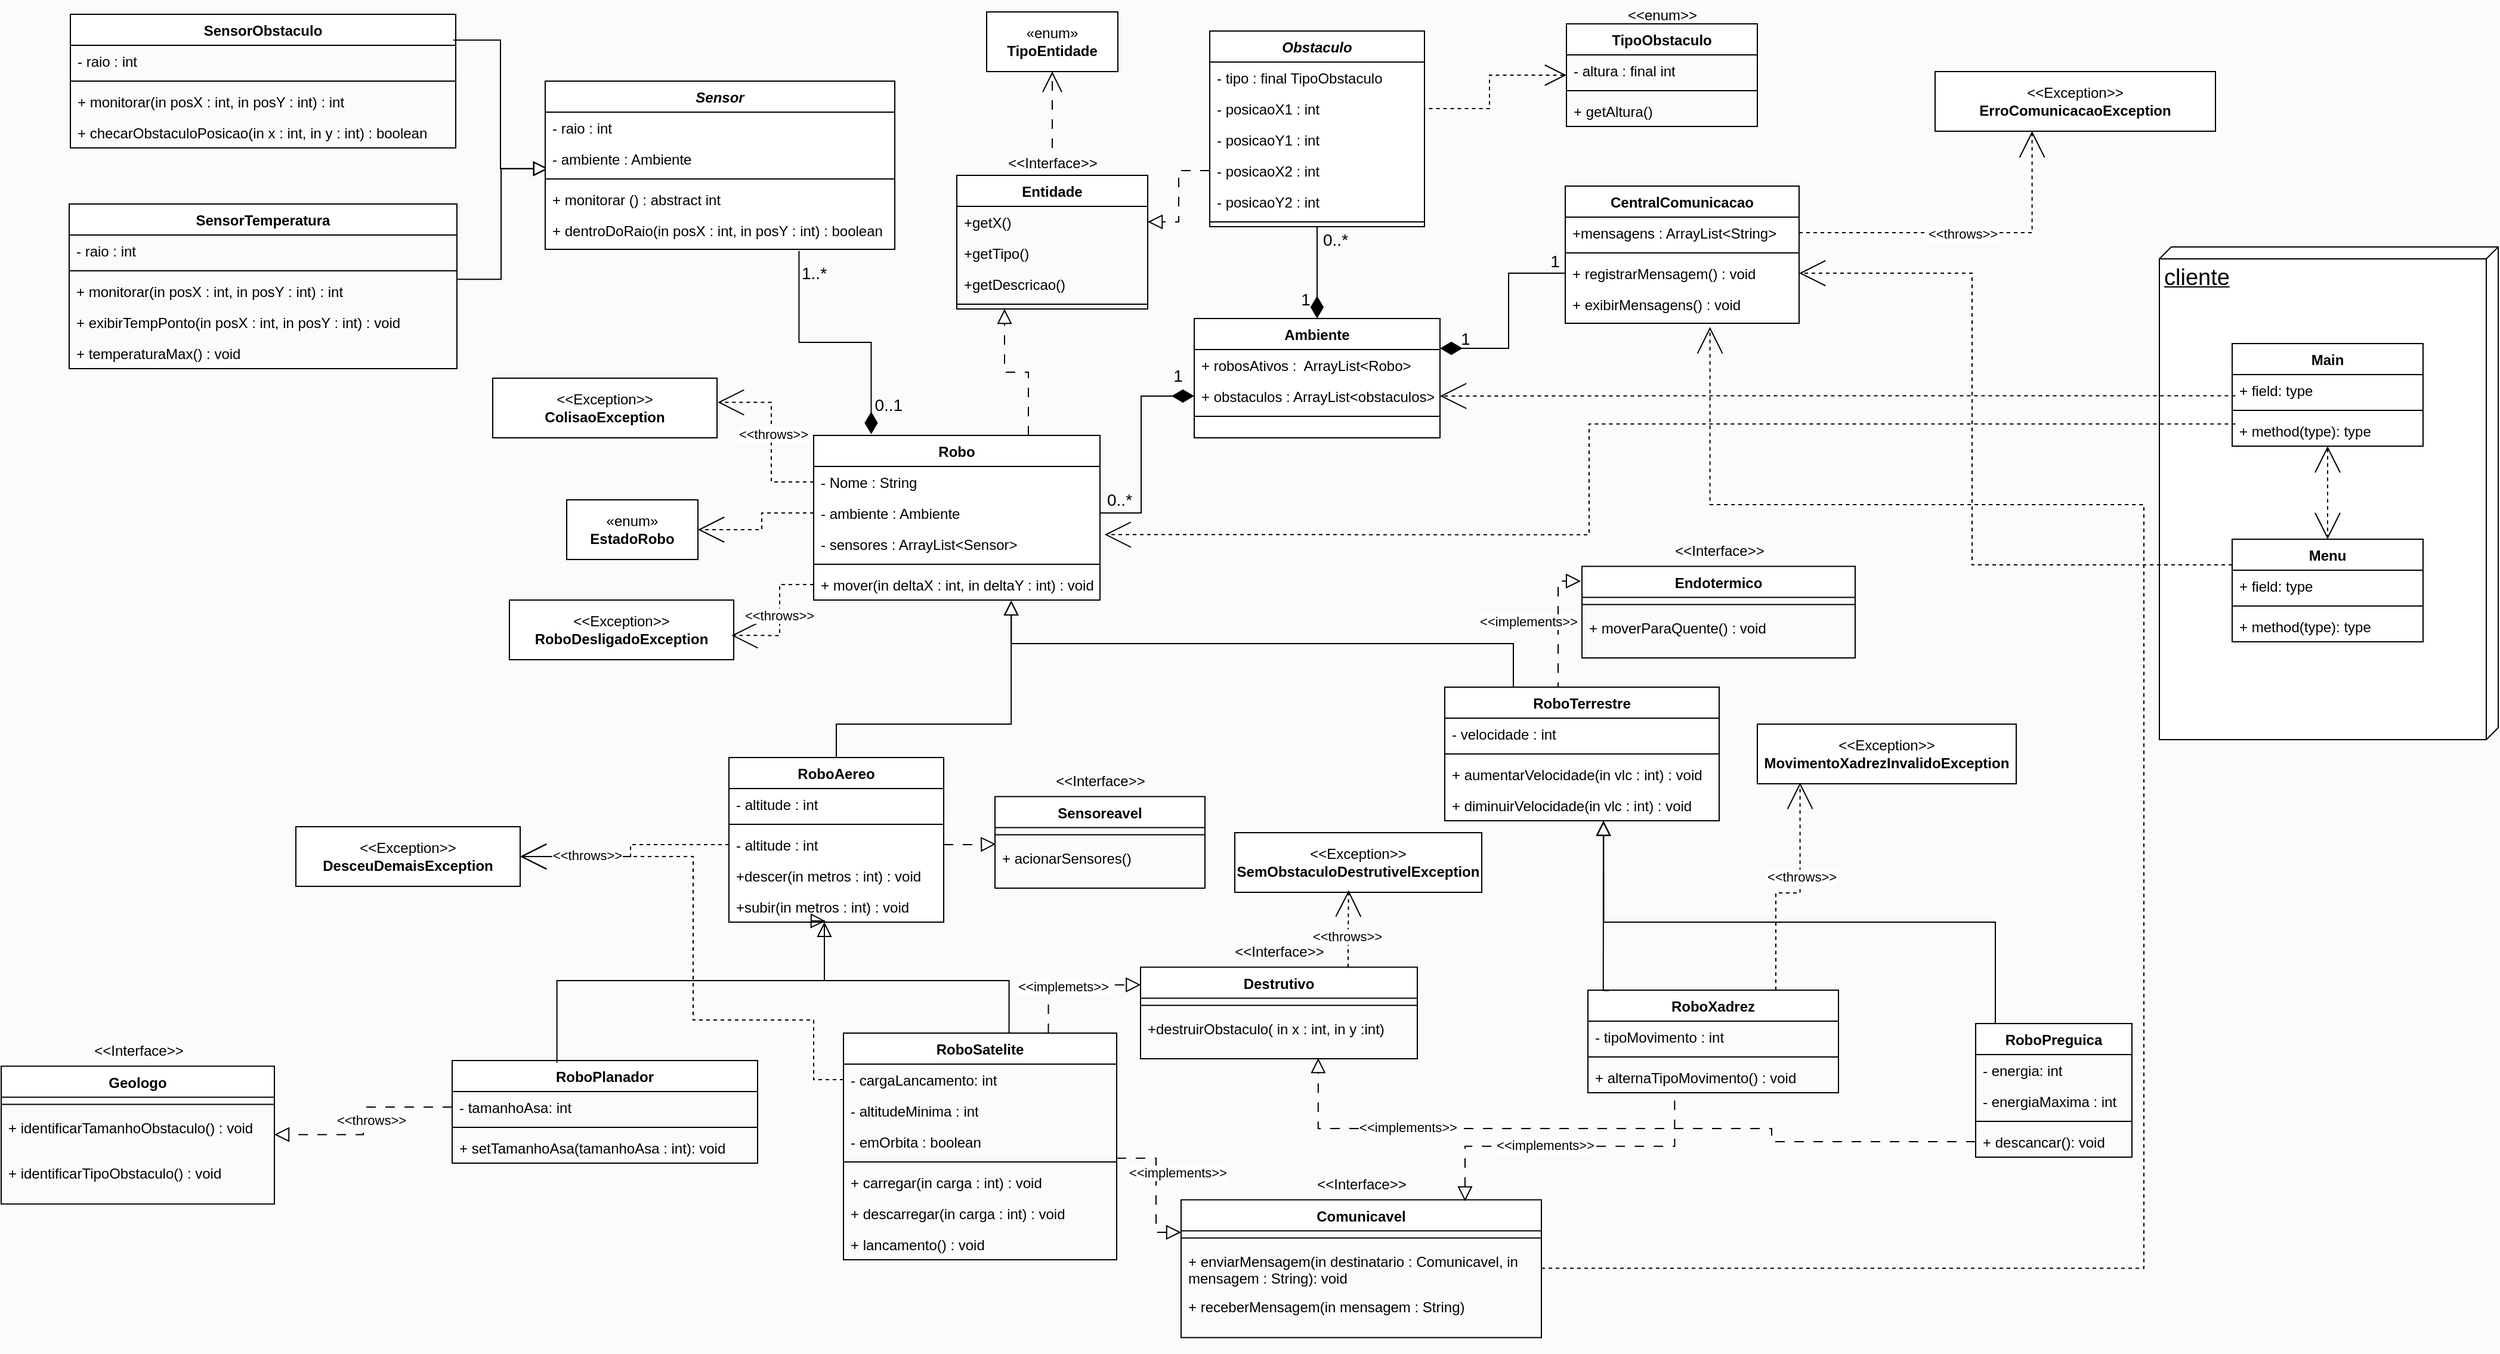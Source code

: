 <mxfile version="27.1.1">
  <diagram id="C5RBs43oDa-KdzZeNtuy" name="Page-1">
    <mxGraphModel dx="2222" dy="879" grid="0" gridSize="10" guides="1" tooltips="1" connect="1" arrows="1" fold="1" page="1" pageScale="1" pageWidth="827" pageHeight="1169" background="light-dark(#FBFBFB,#F6F5F4)" math="0" shadow="0">
      <root>
        <mxCell id="WIyWlLk6GJQsqaUBKTNV-0" />
        <mxCell id="WIyWlLk6GJQsqaUBKTNV-1" parent="WIyWlLk6GJQsqaUBKTNV-0" />
        <mxCell id="XyBlhDW2d-b2FwbQ82EH-42" style="edgeStyle=orthogonalEdgeStyle;rounded=0;orthogonalLoop=1;jettySize=auto;html=1;exitX=0.75;exitY=0;exitDx=0;exitDy=0;entryX=0.25;entryY=1;entryDx=0;entryDy=0;dashed=1;dashPattern=8 8;strokeColor=default;align=center;verticalAlign=middle;fontFamily=Helvetica;fontSize=11;fontColor=default;labelBackgroundColor=default;startArrow=none;startFill=0;startSize=10;endArrow=block;endFill=0;endSize=10;" parent="WIyWlLk6GJQsqaUBKTNV-1" source="zkfFHV4jXpPFQw0GAbJ--0" target="33A_UlgCBmguwULATUaQ-26" edge="1">
          <mxGeometry relative="1" as="geometry" />
        </mxCell>
        <mxCell id="zkfFHV4jXpPFQw0GAbJ--0" value="Robo" style="swimlane;fontStyle=1;align=center;verticalAlign=top;childLayout=stackLayout;horizontal=1;startSize=26;horizontalStack=0;resizeParent=1;resizeLast=0;collapsible=1;marginBottom=0;rounded=0;shadow=0;strokeWidth=1;swimlaneFillColor=default;" parent="WIyWlLk6GJQsqaUBKTNV-1" vertex="1">
          <mxGeometry x="86" y="379" width="240" height="138" as="geometry">
            <mxRectangle x="160" y="380" width="160" height="26" as="alternateBounds" />
          </mxGeometry>
        </mxCell>
        <mxCell id="zkfFHV4jXpPFQw0GAbJ--1" value="- Nome : String" style="text;align=left;verticalAlign=top;spacingLeft=4;spacingRight=4;overflow=hidden;rotatable=0;points=[[0,0.5],[1,0.5]];portConstraint=eastwest;" parent="zkfFHV4jXpPFQw0GAbJ--0" vertex="1">
          <mxGeometry y="26" width="240" height="26" as="geometry" />
        </mxCell>
        <mxCell id="zkfFHV4jXpPFQw0GAbJ--2" value="- ambiente : Ambiente&#xa;" style="text;align=left;verticalAlign=top;spacingLeft=4;spacingRight=4;overflow=hidden;rotatable=0;points=[[0,0.5],[1,0.5]];portConstraint=eastwest;rounded=0;shadow=0;html=0;" parent="zkfFHV4jXpPFQw0GAbJ--0" vertex="1">
          <mxGeometry y="52" width="240" height="26" as="geometry" />
        </mxCell>
        <mxCell id="zkfFHV4jXpPFQw0GAbJ--3" value="- sensores : ArrayList&lt;Sensor&gt;" style="text;align=left;verticalAlign=top;spacingLeft=4;spacingRight=4;overflow=hidden;rotatable=0;points=[[0,0.5],[1,0.5]];portConstraint=eastwest;rounded=0;shadow=0;html=0;" parent="zkfFHV4jXpPFQw0GAbJ--0" vertex="1">
          <mxGeometry y="78" width="240" height="26" as="geometry" />
        </mxCell>
        <mxCell id="zkfFHV4jXpPFQw0GAbJ--4" value="" style="line;html=1;strokeWidth=1;align=left;verticalAlign=middle;spacingTop=-1;spacingLeft=3;spacingRight=3;rotatable=0;labelPosition=right;points=[];portConstraint=eastwest;" parent="zkfFHV4jXpPFQw0GAbJ--0" vertex="1">
          <mxGeometry y="104" width="240" height="8" as="geometry" />
        </mxCell>
        <mxCell id="iLVZPpB9vnw3HlJA5D0u-0" value="+ mover(in deltaX : int, in deltaY : int) : void" style="text;align=left;verticalAlign=top;spacingLeft=4;spacingRight=4;overflow=hidden;rotatable=0;points=[[0,0.5],[1,0.5]];portConstraint=eastwest;rounded=0;shadow=0;html=0;" parent="zkfFHV4jXpPFQw0GAbJ--0" vertex="1">
          <mxGeometry y="112" width="240" height="26" as="geometry" />
        </mxCell>
        <mxCell id="zkfFHV4jXpPFQw0GAbJ--26" value="" style="endArrow=none;shadow=0;strokeWidth=1;rounded=0;curved=0;endFill=1;edgeStyle=elbowEdgeStyle;elbow=vertical;startFill=1;exitX=0.201;exitY=-0.007;exitDx=0;exitDy=0;exitPerimeter=0;strokeColor=light-dark(#000000,#000000);startArrow=diamondThin;endSize=6;startSize=16;entryX=0.726;entryY=1.169;entryDx=0;entryDy=0;entryPerimeter=0;" parent="WIyWlLk6GJQsqaUBKTNV-1" source="zkfFHV4jXpPFQw0GAbJ--0" target="9ixufbk3T0nnN9F8mrCT-65" edge="1">
          <mxGeometry relative="1" as="geometry">
            <mxPoint x="380" y="192" as="sourcePoint" />
            <mxPoint x="182" y="280" as="targetPoint" />
          </mxGeometry>
        </mxCell>
        <mxCell id="zkfFHV4jXpPFQw0GAbJ--27" value="0..1" style="resizable=0;align=left;verticalAlign=bottom;labelBackgroundColor=none;fontSize=14;fontColor=light-dark(#000000,#000000);" parent="zkfFHV4jXpPFQw0GAbJ--26" connectable="0" vertex="1">
          <mxGeometry x="-1" relative="1" as="geometry">
            <mxPoint x="1" y="-15" as="offset" />
          </mxGeometry>
        </mxCell>
        <mxCell id="mAiPSCN1FDv4gdyrfNVI-10" value="1..*" style="edgeLabel;html=1;align=center;verticalAlign=middle;resizable=0;points=[];labelBackgroundColor=none;fontColor=light-dark(#000000,#000000);fontSize=14;" parent="zkfFHV4jXpPFQw0GAbJ--26" vertex="1" connectable="0">
          <mxGeometry x="0.894" relative="1" as="geometry">
            <mxPoint x="12" y="7" as="offset" />
          </mxGeometry>
        </mxCell>
        <mxCell id="mAiPSCN1FDv4gdyrfNVI-30" style="edgeStyle=orthogonalEdgeStyle;rounded=0;orthogonalLoop=1;jettySize=auto;html=1;exitX=0.5;exitY=0;exitDx=0;exitDy=0;entryX=0.5;entryY=1;entryDx=0;entryDy=0;strokeColor=light-dark(#000000,#000000);endArrow=none;startFill=1;startArrow=diamondThin;endSize=6;startSize=16;" parent="WIyWlLk6GJQsqaUBKTNV-1" source="5G_S4nTkBx-FUBdwvZDM-15" target="mAiPSCN1FDv4gdyrfNVI-27" edge="1">
          <mxGeometry relative="1" as="geometry" />
        </mxCell>
        <mxCell id="mAiPSCN1FDv4gdyrfNVI-31" value="1" style="edgeLabel;html=1;align=center;verticalAlign=middle;resizable=0;points=[];labelBackgroundColor=none;fontColor=light-dark(#000000,#060606);fontSize=14;" parent="mAiPSCN1FDv4gdyrfNVI-30" vertex="1" connectable="0">
          <mxGeometry x="-0.461" relative="1" as="geometry">
            <mxPoint x="-10" y="5" as="offset" />
          </mxGeometry>
        </mxCell>
        <mxCell id="mAiPSCN1FDv4gdyrfNVI-32" value="&lt;font style=&quot;font-size: 14px;&quot;&gt;0..*&lt;/font&gt;" style="edgeLabel;html=1;align=center;verticalAlign=middle;resizable=0;points=[];labelBackgroundColor=none;fontColor=light-dark(#000000,#0E0E0E);" parent="mAiPSCN1FDv4gdyrfNVI-30" vertex="1" connectable="0">
          <mxGeometry x="0.881" y="1" relative="1" as="geometry">
            <mxPoint x="16" y="6" as="offset" />
          </mxGeometry>
        </mxCell>
        <mxCell id="33A_UlgCBmguwULATUaQ-45" style="edgeStyle=orthogonalEdgeStyle;rounded=0;orthogonalLoop=1;jettySize=auto;html=1;exitX=1;exitY=0.25;exitDx=0;exitDy=0;entryX=0;entryY=0.5;entryDx=0;entryDy=0;strokeColor=light-dark(#000000,#000000);align=center;verticalAlign=middle;fontFamily=Helvetica;fontSize=11;fontColor=default;labelBackgroundColor=default;startArrow=diamondThin;startFill=1;startSize=16;endArrow=none;endSize=6;" parent="WIyWlLk6GJQsqaUBKTNV-1" source="5G_S4nTkBx-FUBdwvZDM-15" target="33A_UlgCBmguwULATUaQ-41" edge="1">
          <mxGeometry relative="1" as="geometry" />
        </mxCell>
        <mxCell id="33A_UlgCBmguwULATUaQ-46" value="1" style="edgeLabel;html=1;align=center;verticalAlign=middle;resizable=0;points=[];fontFamily=Helvetica;fontSize=14;fontColor=light-dark(#000000,#060606);labelBackgroundColor=none;fillColor=none;gradientColor=none;" parent="33A_UlgCBmguwULATUaQ-45" vertex="1" connectable="0">
          <mxGeometry x="-0.828" y="1" relative="1" as="geometry">
            <mxPoint x="6" y="-7" as="offset" />
          </mxGeometry>
        </mxCell>
        <mxCell id="33A_UlgCBmguwULATUaQ-47" value="1" style="edgeLabel;html=1;align=center;verticalAlign=middle;resizable=0;points=[];fontFamily=Helvetica;fontSize=14;fontColor=light-dark(#000000,#060606);labelBackgroundColor=none;fillColor=none;gradientColor=none;" parent="33A_UlgCBmguwULATUaQ-45" vertex="1" connectable="0">
          <mxGeometry x="0.821" relative="1" as="geometry">
            <mxPoint x="6" y="-10" as="offset" />
          </mxGeometry>
        </mxCell>
        <mxCell id="5G_S4nTkBx-FUBdwvZDM-15" value="Ambiente" style="swimlane;fontStyle=1;align=center;verticalAlign=top;childLayout=stackLayout;horizontal=1;startSize=26;horizontalStack=0;resizeParent=1;resizeLast=0;collapsible=1;marginBottom=0;rounded=0;shadow=0;strokeWidth=1;swimlaneFillColor=default;" parent="WIyWlLk6GJQsqaUBKTNV-1" vertex="1">
          <mxGeometry x="405" y="281" width="206" height="100" as="geometry">
            <mxRectangle x="160" y="380" width="160" height="26" as="alternateBounds" />
          </mxGeometry>
        </mxCell>
        <mxCell id="5G_S4nTkBx-FUBdwvZDM-16" value="+ robosAtivos :  ArrayList&lt;Robo&gt;" style="text;align=left;verticalAlign=top;spacingLeft=4;spacingRight=4;overflow=hidden;rotatable=0;points=[[0,0.5],[1,0.5]];portConstraint=eastwest;" parent="5G_S4nTkBx-FUBdwvZDM-15" vertex="1">
          <mxGeometry y="26" width="206" height="26" as="geometry" />
        </mxCell>
        <mxCell id="5G_S4nTkBx-FUBdwvZDM-17" value="+ obstaculos : ArrayList&lt;obstaculos&gt;&#xa;" style="text;align=left;verticalAlign=top;spacingLeft=4;spacingRight=4;overflow=hidden;rotatable=0;points=[[0,0.5],[1,0.5]];portConstraint=eastwest;rounded=0;shadow=0;html=0;" parent="5G_S4nTkBx-FUBdwvZDM-15" vertex="1">
          <mxGeometry y="52" width="206" height="26" as="geometry" />
        </mxCell>
        <mxCell id="5G_S4nTkBx-FUBdwvZDM-19" value="" style="line;html=1;strokeWidth=1;align=left;verticalAlign=middle;spacingTop=-1;spacingLeft=3;spacingRight=3;rotatable=0;labelPosition=right;points=[];portConstraint=eastwest;" parent="5G_S4nTkBx-FUBdwvZDM-15" vertex="1">
          <mxGeometry y="78" width="206" height="8" as="geometry" />
        </mxCell>
        <mxCell id="mAiPSCN1FDv4gdyrfNVI-1" style="edgeStyle=orthogonalEdgeStyle;rounded=0;orthogonalLoop=1;jettySize=auto;html=1;exitX=0;exitY=0.5;exitDx=0;exitDy=0;entryX=1;entryY=0.5;entryDx=0;entryDy=0;startArrow=diamondThin;startFill=1;endArrow=none;targetPerimeterSpacing=0;sourcePerimeterSpacing=0;startSize=16;" parent="WIyWlLk6GJQsqaUBKTNV-1" source="5G_S4nTkBx-FUBdwvZDM-17" target="zkfFHV4jXpPFQw0GAbJ--2" edge="1">
          <mxGeometry relative="1" as="geometry">
            <mxPoint x="430" y="475.0" as="sourcePoint" />
            <mxPoint x="370" y="470" as="targetPoint" />
          </mxGeometry>
        </mxCell>
        <mxCell id="mAiPSCN1FDv4gdyrfNVI-7" value="&lt;span&gt;0..*&lt;/span&gt;" style="edgeLabel;html=1;align=center;verticalAlign=middle;resizable=0;points=[];labelBackgroundColor=none;fontColor=light-dark(#000000,#000000);fontSize=14;" parent="mAiPSCN1FDv4gdyrfNVI-1" vertex="1" connectable="0">
          <mxGeometry x="0.625" y="-1" relative="1" as="geometry">
            <mxPoint x="-17" y="-10" as="offset" />
          </mxGeometry>
        </mxCell>
        <mxCell id="mAiPSCN1FDv4gdyrfNVI-9" value="&lt;div&gt;1&lt;/div&gt;" style="edgeLabel;html=1;align=center;verticalAlign=middle;resizable=0;points=[];labelBackgroundColor=none;fontColor=light-dark(#000000,#000000);fontSize=14;" parent="mAiPSCN1FDv4gdyrfNVI-1" vertex="1" connectable="0">
          <mxGeometry x="-0.633" y="-1" relative="1" as="geometry">
            <mxPoint x="18" y="-16" as="offset" />
          </mxGeometry>
        </mxCell>
        <mxCell id="mAiPSCN1FDv4gdyrfNVI-21" style="edgeStyle=orthogonalEdgeStyle;rounded=0;orthogonalLoop=1;jettySize=auto;html=1;exitX=0.5;exitY=0;exitDx=0;exitDy=0;strokeColor=light-dark(#000000,#010101);endArrow=block;endFill=0;endSize=10;entryX=0.69;entryY=1.014;entryDx=0;entryDy=0;entryPerimeter=0;" parent="WIyWlLk6GJQsqaUBKTNV-1" source="mAiPSCN1FDv4gdyrfNVI-11" target="iLVZPpB9vnw3HlJA5D0u-0" edge="1">
          <mxGeometry relative="1" as="geometry">
            <mxPoint x="250" y="509" as="targetPoint" />
            <Array as="points">
              <mxPoint x="105" y="621" />
              <mxPoint x="252" y="621" />
            </Array>
          </mxGeometry>
        </mxCell>
        <mxCell id="mAiPSCN1FDv4gdyrfNVI-11" value="RoboAereo" style="swimlane;fontStyle=1;align=center;verticalAlign=top;childLayout=stackLayout;horizontal=1;startSize=26;horizontalStack=0;resizeParent=1;resizeLast=0;collapsible=1;marginBottom=0;rounded=0;shadow=0;strokeWidth=1;swimlaneFillColor=default;" parent="WIyWlLk6GJQsqaUBKTNV-1" vertex="1">
          <mxGeometry x="15" y="649" width="180" height="138" as="geometry">
            <mxRectangle x="160" y="380" width="160" height="26" as="alternateBounds" />
          </mxGeometry>
        </mxCell>
        <mxCell id="mAiPSCN1FDv4gdyrfNVI-13" value="- altitude : int&#xa;" style="text;align=left;verticalAlign=top;spacingLeft=4;spacingRight=4;overflow=hidden;rotatable=0;points=[[0,0.5],[1,0.5]];portConstraint=eastwest;rounded=0;shadow=0;html=0;" parent="mAiPSCN1FDv4gdyrfNVI-11" vertex="1">
          <mxGeometry y="26" width="180" height="26" as="geometry" />
        </mxCell>
        <mxCell id="mAiPSCN1FDv4gdyrfNVI-15" value="" style="line;html=1;strokeWidth=1;align=left;verticalAlign=middle;spacingTop=-1;spacingLeft=3;spacingRight=3;rotatable=0;labelPosition=right;points=[];portConstraint=eastwest;" parent="mAiPSCN1FDv4gdyrfNVI-11" vertex="1">
          <mxGeometry y="52" width="180" height="8" as="geometry" />
        </mxCell>
        <mxCell id="9ixufbk3T0nnN9F8mrCT-7" value="- altitude : int&#xa;" style="text;align=left;verticalAlign=top;spacingLeft=4;spacingRight=4;overflow=hidden;rotatable=0;points=[[0,0.5],[1,0.5]];portConstraint=eastwest;rounded=0;shadow=0;html=0;" parent="mAiPSCN1FDv4gdyrfNVI-11" vertex="1">
          <mxGeometry y="60" width="180" height="26" as="geometry" />
        </mxCell>
        <mxCell id="9ixufbk3T0nnN9F8mrCT-8" value="+descer(in metros : int) : void" style="text;align=left;verticalAlign=top;spacingLeft=4;spacingRight=4;overflow=hidden;rotatable=0;points=[[0,0.5],[1,0.5]];portConstraint=eastwest;rounded=0;shadow=0;html=0;" parent="mAiPSCN1FDv4gdyrfNVI-11" vertex="1">
          <mxGeometry y="86" width="180" height="26" as="geometry" />
        </mxCell>
        <mxCell id="9ixufbk3T0nnN9F8mrCT-9" value="+subir(in metros : int) : void" style="text;align=left;verticalAlign=top;spacingLeft=4;spacingRight=4;overflow=hidden;rotatable=0;points=[[0,0.5],[1,0.5]];portConstraint=eastwest;rounded=0;shadow=0;html=0;" parent="mAiPSCN1FDv4gdyrfNVI-11" vertex="1">
          <mxGeometry y="112" width="180" height="26" as="geometry" />
        </mxCell>
        <mxCell id="mAiPSCN1FDv4gdyrfNVI-22" style="edgeStyle=orthogonalEdgeStyle;rounded=0;orthogonalLoop=1;jettySize=auto;html=1;exitX=0.25;exitY=0;exitDx=0;exitDy=0;strokeColor=light-dark(#000000,#000000);endArrow=block;endFill=0;endSize=10;entryX=0.69;entryY=1.017;entryDx=0;entryDy=0;entryPerimeter=0;" parent="WIyWlLk6GJQsqaUBKTNV-1" source="mAiPSCN1FDv4gdyrfNVI-16" target="iLVZPpB9vnw3HlJA5D0u-0" edge="1">
          <mxGeometry relative="1" as="geometry">
            <mxPoint x="251" y="517" as="targetPoint" />
          </mxGeometry>
        </mxCell>
        <mxCell id="mAiPSCN1FDv4gdyrfNVI-16" value="RoboTerrestre" style="swimlane;fontStyle=1;align=center;verticalAlign=top;childLayout=stackLayout;horizontal=1;startSize=26;horizontalStack=0;resizeParent=1;resizeLast=0;collapsible=1;marginBottom=0;rounded=0;shadow=0;strokeWidth=1;swimlaneFillColor=default;" parent="WIyWlLk6GJQsqaUBKTNV-1" vertex="1">
          <mxGeometry x="615" y="590" width="230" height="112" as="geometry">
            <mxRectangle x="160" y="380" width="160" height="26" as="alternateBounds" />
          </mxGeometry>
        </mxCell>
        <mxCell id="mAiPSCN1FDv4gdyrfNVI-17" value="- velocidade : int" style="text;align=left;verticalAlign=top;spacingLeft=4;spacingRight=4;overflow=hidden;rotatable=0;points=[[0,0.5],[1,0.5]];portConstraint=eastwest;" parent="mAiPSCN1FDv4gdyrfNVI-16" vertex="1">
          <mxGeometry y="26" width="230" height="26" as="geometry" />
        </mxCell>
        <mxCell id="mAiPSCN1FDv4gdyrfNVI-20" value="" style="line;html=1;strokeWidth=1;align=left;verticalAlign=middle;spacingTop=-1;spacingLeft=3;spacingRight=3;rotatable=0;labelPosition=right;points=[];portConstraint=eastwest;" parent="mAiPSCN1FDv4gdyrfNVI-16" vertex="1">
          <mxGeometry y="52" width="230" height="8" as="geometry" />
        </mxCell>
        <mxCell id="9ixufbk3T0nnN9F8mrCT-10" value="+ aumentarVelocidade(in vlc : int) : void" style="text;align=left;verticalAlign=top;spacingLeft=4;spacingRight=4;overflow=hidden;rotatable=0;points=[[0,0.5],[1,0.5]];portConstraint=eastwest;" parent="mAiPSCN1FDv4gdyrfNVI-16" vertex="1">
          <mxGeometry y="60" width="230" height="26" as="geometry" />
        </mxCell>
        <mxCell id="9ixufbk3T0nnN9F8mrCT-11" value="+ diminuirVelocidade(in vlc : int) : void" style="text;align=left;verticalAlign=top;spacingLeft=4;spacingRight=4;overflow=hidden;rotatable=0;points=[[0,0.5],[1,0.5]];portConstraint=eastwest;" parent="mAiPSCN1FDv4gdyrfNVI-16" vertex="1">
          <mxGeometry y="86" width="230" height="26" as="geometry" />
        </mxCell>
        <mxCell id="mAiPSCN1FDv4gdyrfNVI-27" value="Obstaculo" style="swimlane;fontStyle=3;align=center;verticalAlign=top;childLayout=stackLayout;horizontal=1;startSize=26;horizontalStack=0;resizeParent=1;resizeLast=0;collapsible=1;marginBottom=0;rounded=0;shadow=0;strokeWidth=1;swimlaneFillColor=default;" parent="WIyWlLk6GJQsqaUBKTNV-1" vertex="1">
          <mxGeometry x="418" y="40" width="180" height="164" as="geometry">
            <mxRectangle x="160" y="380" width="160" height="26" as="alternateBounds" />
          </mxGeometry>
        </mxCell>
        <mxCell id="mAiPSCN1FDv4gdyrfNVI-28" value="- tipo : final TipoObstaculo" style="text;align=left;verticalAlign=top;spacingLeft=4;spacingRight=4;overflow=hidden;rotatable=0;points=[[0,0.5],[1,0.5]];portConstraint=eastwest;rounded=0;shadow=0;html=0;" parent="mAiPSCN1FDv4gdyrfNVI-27" vertex="1">
          <mxGeometry y="26" width="180" height="26" as="geometry" />
        </mxCell>
        <mxCell id="9ixufbk3T0nnN9F8mrCT-86" value="- posicaoX1 : int" style="text;align=left;verticalAlign=top;spacingLeft=4;spacingRight=4;overflow=hidden;rotatable=0;points=[[0,0.5],[1,0.5]];portConstraint=eastwest;rounded=0;shadow=0;html=0;" parent="mAiPSCN1FDv4gdyrfNVI-27" vertex="1">
          <mxGeometry y="52" width="180" height="26" as="geometry" />
        </mxCell>
        <mxCell id="9ixufbk3T0nnN9F8mrCT-85" value="- posicaoY1 : int" style="text;align=left;verticalAlign=top;spacingLeft=4;spacingRight=4;overflow=hidden;rotatable=0;points=[[0,0.5],[1,0.5]];portConstraint=eastwest;rounded=0;shadow=0;html=0;" parent="mAiPSCN1FDv4gdyrfNVI-27" vertex="1">
          <mxGeometry y="78" width="180" height="26" as="geometry" />
        </mxCell>
        <mxCell id="9ixufbk3T0nnN9F8mrCT-84" value="- posicaoX2 : int" style="text;align=left;verticalAlign=top;spacingLeft=4;spacingRight=4;overflow=hidden;rotatable=0;points=[[0,0.5],[1,0.5]];portConstraint=eastwest;rounded=0;shadow=0;html=0;" parent="mAiPSCN1FDv4gdyrfNVI-27" vertex="1">
          <mxGeometry y="104" width="180" height="26" as="geometry" />
        </mxCell>
        <mxCell id="9ixufbk3T0nnN9F8mrCT-83" value="- posicaoY2 : int" style="text;align=left;verticalAlign=top;spacingLeft=4;spacingRight=4;overflow=hidden;rotatable=0;points=[[0,0.5],[1,0.5]];portConstraint=eastwest;rounded=0;shadow=0;html=0;" parent="mAiPSCN1FDv4gdyrfNVI-27" vertex="1">
          <mxGeometry y="130" width="180" height="26" as="geometry" />
        </mxCell>
        <mxCell id="mAiPSCN1FDv4gdyrfNVI-29" value="" style="line;html=1;strokeWidth=1;align=left;verticalAlign=middle;spacingTop=-1;spacingLeft=3;spacingRight=3;rotatable=0;labelPosition=right;points=[];portConstraint=eastwest;" parent="mAiPSCN1FDv4gdyrfNVI-27" vertex="1">
          <mxGeometry y="156" width="180" height="8" as="geometry" />
        </mxCell>
        <mxCell id="mAiPSCN1FDv4gdyrfNVI-33" value="&amp;nbsp;" style="text;whiteSpace=wrap;html=1;" parent="WIyWlLk6GJQsqaUBKTNV-1" vertex="1">
          <mxGeometry x="120" y="370" width="40" height="40" as="geometry" />
        </mxCell>
        <mxCell id="9ixufbk3T0nnN9F8mrCT-12" value="RoboPlanador" style="swimlane;fontStyle=1;align=center;verticalAlign=top;childLayout=stackLayout;horizontal=1;startSize=26;horizontalStack=0;resizeParent=1;resizeParentMax=0;resizeLast=0;collapsible=1;marginBottom=0;whiteSpace=wrap;html=1;" parent="WIyWlLk6GJQsqaUBKTNV-1" vertex="1">
          <mxGeometry x="-217" y="903" width="256" height="86" as="geometry" />
        </mxCell>
        <mxCell id="9ixufbk3T0nnN9F8mrCT-13" value="- tamanhoAsa: int" style="text;strokeColor=none;fillColor=none;align=left;verticalAlign=top;spacingLeft=4;spacingRight=4;overflow=hidden;rotatable=0;points=[[0,0.5],[1,0.5]];portConstraint=eastwest;whiteSpace=wrap;html=1;" parent="9ixufbk3T0nnN9F8mrCT-12" vertex="1">
          <mxGeometry y="26" width="256" height="26" as="geometry" />
        </mxCell>
        <mxCell id="9ixufbk3T0nnN9F8mrCT-14" value="" style="line;strokeWidth=1;fillColor=none;align=left;verticalAlign=middle;spacingTop=-1;spacingLeft=3;spacingRight=3;rotatable=0;labelPosition=right;points=[];portConstraint=eastwest;strokeColor=inherit;" parent="9ixufbk3T0nnN9F8mrCT-12" vertex="1">
          <mxGeometry y="52" width="256" height="8" as="geometry" />
        </mxCell>
        <mxCell id="9ixufbk3T0nnN9F8mrCT-15" value="+ setTamanhoAsa(tamanhoAsa : int): void" style="text;strokeColor=none;fillColor=none;align=left;verticalAlign=top;spacingLeft=4;spacingRight=4;overflow=hidden;rotatable=0;points=[[0,0.5],[1,0.5]];portConstraint=eastwest;whiteSpace=wrap;html=1;" parent="9ixufbk3T0nnN9F8mrCT-12" vertex="1">
          <mxGeometry y="60" width="256" height="26" as="geometry" />
        </mxCell>
        <mxCell id="9ixufbk3T0nnN9F8mrCT-16" value="RoboSatelite" style="swimlane;fontStyle=1;align=center;verticalAlign=top;childLayout=stackLayout;horizontal=1;startSize=26;horizontalStack=0;resizeParent=1;resizeParentMax=0;resizeLast=0;collapsible=1;marginBottom=0;whiteSpace=wrap;html=1;" parent="WIyWlLk6GJQsqaUBKTNV-1" vertex="1">
          <mxGeometry x="111" y="880" width="229" height="190" as="geometry" />
        </mxCell>
        <mxCell id="9ixufbk3T0nnN9F8mrCT-17" value="- cargaLancamento: int" style="text;strokeColor=none;fillColor=none;align=left;verticalAlign=top;spacingLeft=4;spacingRight=4;overflow=hidden;rotatable=0;points=[[0,0.5],[1,0.5]];portConstraint=eastwest;whiteSpace=wrap;html=1;" parent="9ixufbk3T0nnN9F8mrCT-16" vertex="1">
          <mxGeometry y="26" width="229" height="26" as="geometry" />
        </mxCell>
        <mxCell id="9ixufbk3T0nnN9F8mrCT-23" value="- altitudeMinima : int" style="text;strokeColor=none;fillColor=none;align=left;verticalAlign=top;spacingLeft=4;spacingRight=4;overflow=hidden;rotatable=0;points=[[0,0.5],[1,0.5]];portConstraint=eastwest;whiteSpace=wrap;html=1;" parent="9ixufbk3T0nnN9F8mrCT-16" vertex="1">
          <mxGeometry y="52" width="229" height="26" as="geometry" />
        </mxCell>
        <mxCell id="9ixufbk3T0nnN9F8mrCT-22" value="- emOrbita : boolean" style="text;strokeColor=none;fillColor=none;align=left;verticalAlign=top;spacingLeft=4;spacingRight=4;overflow=hidden;rotatable=0;points=[[0,0.5],[1,0.5]];portConstraint=eastwest;whiteSpace=wrap;html=1;" parent="9ixufbk3T0nnN9F8mrCT-16" vertex="1">
          <mxGeometry y="78" width="229" height="26" as="geometry" />
        </mxCell>
        <mxCell id="9ixufbk3T0nnN9F8mrCT-18" value="" style="line;strokeWidth=1;fillColor=none;align=left;verticalAlign=middle;spacingTop=-1;spacingLeft=3;spacingRight=3;rotatable=0;labelPosition=right;points=[];portConstraint=eastwest;strokeColor=inherit;" parent="9ixufbk3T0nnN9F8mrCT-16" vertex="1">
          <mxGeometry y="104" width="229" height="8" as="geometry" />
        </mxCell>
        <mxCell id="9ixufbk3T0nnN9F8mrCT-19" value="+ carregar(in carga : int) : void" style="text;strokeColor=none;fillColor=none;align=left;verticalAlign=top;spacingLeft=4;spacingRight=4;overflow=hidden;rotatable=0;points=[[0,0.5],[1,0.5]];portConstraint=eastwest;whiteSpace=wrap;html=1;" parent="9ixufbk3T0nnN9F8mrCT-16" vertex="1">
          <mxGeometry y="112" width="229" height="26" as="geometry" />
        </mxCell>
        <mxCell id="9ixufbk3T0nnN9F8mrCT-25" value="+ descarregar(in carga : int) : void" style="text;strokeColor=none;fillColor=none;align=left;verticalAlign=top;spacingLeft=4;spacingRight=4;overflow=hidden;rotatable=0;points=[[0,0.5],[1,0.5]];portConstraint=eastwest;whiteSpace=wrap;html=1;" parent="9ixufbk3T0nnN9F8mrCT-16" vertex="1">
          <mxGeometry y="138" width="229" height="26" as="geometry" />
        </mxCell>
        <mxCell id="9ixufbk3T0nnN9F8mrCT-24" value="+ lancamento() : void" style="text;strokeColor=none;fillColor=none;align=left;verticalAlign=top;spacingLeft=4;spacingRight=4;overflow=hidden;rotatable=0;points=[[0,0.5],[1,0.5]];portConstraint=eastwest;whiteSpace=wrap;html=1;" parent="9ixufbk3T0nnN9F8mrCT-16" vertex="1">
          <mxGeometry y="164" width="229" height="26" as="geometry" />
        </mxCell>
        <mxCell id="9ixufbk3T0nnN9F8mrCT-33" style="edgeStyle=orthogonalEdgeStyle;rounded=0;orthogonalLoop=1;jettySize=auto;html=1;exitX=0.343;exitY=0.02;exitDx=0;exitDy=0;strokeColor=light-dark(#000000,#010101);endArrow=block;endFill=0;endSize=10;exitPerimeter=0;entryX=0.447;entryY=0.998;entryDx=0;entryDy=0;entryPerimeter=0;" parent="WIyWlLk6GJQsqaUBKTNV-1" source="9ixufbk3T0nnN9F8mrCT-12" target="9ixufbk3T0nnN9F8mrCT-9" edge="1">
          <mxGeometry relative="1" as="geometry">
            <Array as="points">
              <mxPoint x="-129" y="836" />
              <mxPoint x="95" y="836" />
              <mxPoint x="95" y="787" />
            </Array>
            <mxPoint x="123" y="842" as="sourcePoint" />
            <mxPoint x="257" y="817" as="targetPoint" />
          </mxGeometry>
        </mxCell>
        <mxCell id="9ixufbk3T0nnN9F8mrCT-34" style="edgeStyle=orthogonalEdgeStyle;rounded=0;orthogonalLoop=1;jettySize=auto;html=1;strokeColor=light-dark(#000000,#010101);endArrow=block;endFill=0;endSize=10;entryX=0.45;entryY=0.966;entryDx=0;entryDy=0;entryPerimeter=0;exitX=0.606;exitY=0.001;exitDx=0;exitDy=0;exitPerimeter=0;" parent="WIyWlLk6GJQsqaUBKTNV-1" source="9ixufbk3T0nnN9F8mrCT-16" target="9ixufbk3T0nnN9F8mrCT-9" edge="1">
          <mxGeometry relative="1" as="geometry">
            <Array as="points">
              <mxPoint x="250" y="836" />
              <mxPoint x="95" y="836" />
              <mxPoint x="95" y="786" />
            </Array>
            <mxPoint x="375" y="877" as="sourcePoint" />
            <mxPoint x="240" y="788" as="targetPoint" />
          </mxGeometry>
        </mxCell>
        <mxCell id="9ixufbk3T0nnN9F8mrCT-35" value="RoboXadrez" style="swimlane;fontStyle=1;align=center;verticalAlign=top;childLayout=stackLayout;horizontal=1;startSize=26;horizontalStack=0;resizeParent=1;resizeParentMax=0;resizeLast=0;collapsible=1;marginBottom=0;whiteSpace=wrap;html=1;" parent="WIyWlLk6GJQsqaUBKTNV-1" vertex="1">
          <mxGeometry x="735" y="844" width="210" height="86" as="geometry" />
        </mxCell>
        <mxCell id="9ixufbk3T0nnN9F8mrCT-36" value="- tipoMovimento : int" style="text;strokeColor=none;fillColor=none;align=left;verticalAlign=top;spacingLeft=4;spacingRight=4;overflow=hidden;rotatable=0;points=[[0,0.5],[1,0.5]];portConstraint=eastwest;whiteSpace=wrap;html=1;" parent="9ixufbk3T0nnN9F8mrCT-35" vertex="1">
          <mxGeometry y="26" width="210" height="26" as="geometry" />
        </mxCell>
        <mxCell id="9ixufbk3T0nnN9F8mrCT-37" value="" style="line;strokeWidth=1;fillColor=none;align=left;verticalAlign=middle;spacingTop=-1;spacingLeft=3;spacingRight=3;rotatable=0;labelPosition=right;points=[];portConstraint=eastwest;strokeColor=inherit;" parent="9ixufbk3T0nnN9F8mrCT-35" vertex="1">
          <mxGeometry y="52" width="210" height="8" as="geometry" />
        </mxCell>
        <mxCell id="9ixufbk3T0nnN9F8mrCT-38" value="+ alternaTipoMovimento() : void" style="text;strokeColor=none;fillColor=none;align=left;verticalAlign=top;spacingLeft=4;spacingRight=4;overflow=hidden;rotatable=0;points=[[0,0.5],[1,0.5]];portConstraint=eastwest;whiteSpace=wrap;html=1;" parent="9ixufbk3T0nnN9F8mrCT-35" vertex="1">
          <mxGeometry y="60" width="210" height="26" as="geometry" />
        </mxCell>
        <mxCell id="9ixufbk3T0nnN9F8mrCT-39" value="RoboPreguica" style="swimlane;fontStyle=1;align=center;verticalAlign=top;childLayout=stackLayout;horizontal=1;startSize=26;horizontalStack=0;resizeParent=1;resizeParentMax=0;resizeLast=0;collapsible=1;marginBottom=0;whiteSpace=wrap;html=1;" parent="WIyWlLk6GJQsqaUBKTNV-1" vertex="1">
          <mxGeometry x="1060" y="872" width="131" height="112" as="geometry" />
        </mxCell>
        <mxCell id="9ixufbk3T0nnN9F8mrCT-40" value="- energia: int" style="text;strokeColor=none;fillColor=none;align=left;verticalAlign=top;spacingLeft=4;spacingRight=4;overflow=hidden;rotatable=0;points=[[0,0.5],[1,0.5]];portConstraint=eastwest;whiteSpace=wrap;html=1;" parent="9ixufbk3T0nnN9F8mrCT-39" vertex="1">
          <mxGeometry y="26" width="131" height="26" as="geometry" />
        </mxCell>
        <mxCell id="9ixufbk3T0nnN9F8mrCT-46" value="- energiaMaxima : int" style="text;strokeColor=none;fillColor=none;align=left;verticalAlign=top;spacingLeft=4;spacingRight=4;overflow=hidden;rotatable=0;points=[[0,0.5],[1,0.5]];portConstraint=eastwest;whiteSpace=wrap;html=1;" parent="9ixufbk3T0nnN9F8mrCT-39" vertex="1">
          <mxGeometry y="52" width="131" height="26" as="geometry" />
        </mxCell>
        <mxCell id="9ixufbk3T0nnN9F8mrCT-41" value="" style="line;strokeWidth=1;fillColor=none;align=left;verticalAlign=middle;spacingTop=-1;spacingLeft=3;spacingRight=3;rotatable=0;labelPosition=right;points=[];portConstraint=eastwest;strokeColor=inherit;" parent="9ixufbk3T0nnN9F8mrCT-39" vertex="1">
          <mxGeometry y="78" width="131" height="8" as="geometry" />
        </mxCell>
        <mxCell id="9ixufbk3T0nnN9F8mrCT-42" value="+ descancar(): void" style="text;strokeColor=none;fillColor=none;align=left;verticalAlign=top;spacingLeft=4;spacingRight=4;overflow=hidden;rotatable=0;points=[[0,0.5],[1,0.5]];portConstraint=eastwest;whiteSpace=wrap;html=1;" parent="9ixufbk3T0nnN9F8mrCT-39" vertex="1">
          <mxGeometry y="86" width="131" height="26" as="geometry" />
        </mxCell>
        <mxCell id="9ixufbk3T0nnN9F8mrCT-43" style="edgeStyle=orthogonalEdgeStyle;rounded=0;orthogonalLoop=1;jettySize=auto;html=1;strokeColor=light-dark(#000000,#010101);endArrow=block;endFill=0;endSize=10;entryX=0.578;entryY=1.004;entryDx=0;entryDy=0;entryPerimeter=0;exitX=0.084;exitY=0.004;exitDx=0;exitDy=0;exitPerimeter=0;" parent="WIyWlLk6GJQsqaUBKTNV-1" source="9ixufbk3T0nnN9F8mrCT-35" target="9ixufbk3T0nnN9F8mrCT-11" edge="1">
          <mxGeometry relative="1" as="geometry">
            <Array as="points">
              <mxPoint x="748" y="844" />
            </Array>
            <mxPoint x="576" y="871" as="sourcePoint" />
            <mxPoint x="629" y="782" as="targetPoint" />
          </mxGeometry>
        </mxCell>
        <mxCell id="9ixufbk3T0nnN9F8mrCT-44" style="edgeStyle=orthogonalEdgeStyle;rounded=0;orthogonalLoop=1;jettySize=auto;html=1;exitX=0.126;exitY=0;exitDx=0;exitDy=0;strokeColor=light-dark(#000000,#010101);endArrow=block;endFill=0;endSize=10;exitPerimeter=0;entryX=0.579;entryY=1.004;entryDx=0;entryDy=0;entryPerimeter=0;" parent="WIyWlLk6GJQsqaUBKTNV-1" source="9ixufbk3T0nnN9F8mrCT-39" target="9ixufbk3T0nnN9F8mrCT-11" edge="1">
          <mxGeometry relative="1" as="geometry">
            <mxPoint x="836" y="870" as="sourcePoint" />
            <mxPoint x="629" y="766" as="targetPoint" />
          </mxGeometry>
        </mxCell>
        <mxCell id="9ixufbk3T0nnN9F8mrCT-47" value="SensorTemperatura" style="swimlane;fontStyle=1;align=center;verticalAlign=top;childLayout=stackLayout;horizontal=1;startSize=26;horizontalStack=0;resizeParent=1;resizeParentMax=0;resizeLast=0;collapsible=1;marginBottom=0;whiteSpace=wrap;html=1;" parent="WIyWlLk6GJQsqaUBKTNV-1" vertex="1">
          <mxGeometry x="-538" y="185" width="325" height="138" as="geometry" />
        </mxCell>
        <mxCell id="9ixufbk3T0nnN9F8mrCT-48" value="- raio : int" style="text;strokeColor=none;fillColor=none;align=left;verticalAlign=top;spacingLeft=4;spacingRight=4;overflow=hidden;rotatable=0;points=[[0,0.5],[1,0.5]];portConstraint=eastwest;whiteSpace=wrap;html=1;" parent="9ixufbk3T0nnN9F8mrCT-47" vertex="1">
          <mxGeometry y="26" width="325" height="26" as="geometry" />
        </mxCell>
        <mxCell id="9ixufbk3T0nnN9F8mrCT-49" value="" style="line;strokeWidth=1;fillColor=none;align=left;verticalAlign=middle;spacingTop=-1;spacingLeft=3;spacingRight=3;rotatable=0;labelPosition=right;points=[];portConstraint=eastwest;strokeColor=inherit;" parent="9ixufbk3T0nnN9F8mrCT-47" vertex="1">
          <mxGeometry y="52" width="325" height="8" as="geometry" />
        </mxCell>
        <mxCell id="9ixufbk3T0nnN9F8mrCT-50" value="+ monitorar(in posX : int, in posY : int) : int" style="text;strokeColor=none;fillColor=none;align=left;verticalAlign=top;spacingLeft=4;spacingRight=4;overflow=hidden;rotatable=0;points=[[0,0.5],[1,0.5]];portConstraint=eastwest;whiteSpace=wrap;html=1;" parent="9ixufbk3T0nnN9F8mrCT-47" vertex="1">
          <mxGeometry y="60" width="325" height="26" as="geometry" />
        </mxCell>
        <mxCell id="9ixufbk3T0nnN9F8mrCT-68" value="+ exibirTempPonto(in posX : int, in posY : int) : void" style="text;strokeColor=none;fillColor=none;align=left;verticalAlign=top;spacingLeft=4;spacingRight=4;overflow=hidden;rotatable=0;points=[[0,0.5],[1,0.5]];portConstraint=eastwest;whiteSpace=wrap;html=1;" parent="9ixufbk3T0nnN9F8mrCT-47" vertex="1">
          <mxGeometry y="86" width="325" height="26" as="geometry" />
        </mxCell>
        <mxCell id="9ixufbk3T0nnN9F8mrCT-67" value="+ temperaturaMax() : void" style="text;strokeColor=none;fillColor=none;align=left;verticalAlign=top;spacingLeft=4;spacingRight=4;overflow=hidden;rotatable=0;points=[[0,0.5],[1,0.5]];portConstraint=eastwest;whiteSpace=wrap;html=1;" parent="9ixufbk3T0nnN9F8mrCT-47" vertex="1">
          <mxGeometry y="112" width="325" height="26" as="geometry" />
        </mxCell>
        <mxCell id="9ixufbk3T0nnN9F8mrCT-51" value="SensorObstaculo" style="swimlane;fontStyle=1;align=center;verticalAlign=top;childLayout=stackLayout;horizontal=1;startSize=26;horizontalStack=0;resizeParent=1;resizeParentMax=0;resizeLast=0;collapsible=1;marginBottom=0;whiteSpace=wrap;html=1;" parent="WIyWlLk6GJQsqaUBKTNV-1" vertex="1">
          <mxGeometry x="-537" y="26" width="323" height="112" as="geometry" />
        </mxCell>
        <mxCell id="9ixufbk3T0nnN9F8mrCT-52" value="- raio : int" style="text;strokeColor=none;fillColor=none;align=left;verticalAlign=top;spacingLeft=4;spacingRight=4;overflow=hidden;rotatable=0;points=[[0,0.5],[1,0.5]];portConstraint=eastwest;whiteSpace=wrap;html=1;" parent="9ixufbk3T0nnN9F8mrCT-51" vertex="1">
          <mxGeometry y="26" width="323" height="26" as="geometry" />
        </mxCell>
        <mxCell id="9ixufbk3T0nnN9F8mrCT-53" value="" style="line;strokeWidth=1;fillColor=none;align=left;verticalAlign=middle;spacingTop=-1;spacingLeft=3;spacingRight=3;rotatable=0;labelPosition=right;points=[];portConstraint=eastwest;strokeColor=inherit;" parent="9ixufbk3T0nnN9F8mrCT-51" vertex="1">
          <mxGeometry y="52" width="323" height="8" as="geometry" />
        </mxCell>
        <mxCell id="9ixufbk3T0nnN9F8mrCT-54" value="+ monitorar(in posX : int, in posY : int) : int" style="text;strokeColor=none;fillColor=none;align=left;verticalAlign=top;spacingLeft=4;spacingRight=4;overflow=hidden;rotatable=0;points=[[0,0.5],[1,0.5]];portConstraint=eastwest;whiteSpace=wrap;html=1;" parent="9ixufbk3T0nnN9F8mrCT-51" vertex="1">
          <mxGeometry y="60" width="323" height="26" as="geometry" />
        </mxCell>
        <mxCell id="9ixufbk3T0nnN9F8mrCT-69" value="+ checarObstaculoPosicao(in x : int, in y : int) : boolean" style="text;strokeColor=none;fillColor=none;align=left;verticalAlign=top;spacingLeft=4;spacingRight=4;overflow=hidden;rotatable=0;points=[[0,0.5],[1,0.5]];portConstraint=eastwest;whiteSpace=wrap;html=1;" parent="9ixufbk3T0nnN9F8mrCT-51" vertex="1">
          <mxGeometry y="86" width="323" height="26" as="geometry" />
        </mxCell>
        <mxCell id="9ixufbk3T0nnN9F8mrCT-57" value="&lt;font style=&quot;font-size: 19px;&quot;&gt;cliente&lt;/font&gt;" style="verticalAlign=top;align=left;spacingTop=8;spacingLeft=2;spacingRight=12;shape=cube;size=10;direction=south;fontStyle=4;html=1;whiteSpace=wrap;" parent="WIyWlLk6GJQsqaUBKTNV-1" vertex="1">
          <mxGeometry x="1214" y="221" width="284" height="413" as="geometry" />
        </mxCell>
        <mxCell id="9ixufbk3T0nnN9F8mrCT-58" style="edgeStyle=orthogonalEdgeStyle;rounded=0;orthogonalLoop=1;jettySize=auto;html=1;exitX=0.994;exitY=0.193;exitDx=0;exitDy=0;strokeColor=light-dark(#000000,#010101);endArrow=block;endFill=0;endSize=10;exitPerimeter=0;entryX=0.009;entryY=0.823;entryDx=0;entryDy=0;entryPerimeter=0;" parent="WIyWlLk6GJQsqaUBKTNV-1" source="9ixufbk3T0nnN9F8mrCT-51" target="9ixufbk3T0nnN9F8mrCT-64" edge="1">
          <mxGeometry relative="1" as="geometry">
            <mxPoint x="-8" y="106" as="sourcePoint" />
            <mxPoint x="99" y="106.5" as="targetPoint" />
          </mxGeometry>
        </mxCell>
        <mxCell id="9ixufbk3T0nnN9F8mrCT-59" style="edgeStyle=orthogonalEdgeStyle;rounded=0;orthogonalLoop=1;jettySize=auto;html=1;exitX=1.002;exitY=0.121;exitDx=0;exitDy=0;strokeColor=light-dark(#000000,#010101);endArrow=block;endFill=0;endSize=10;exitPerimeter=0;entryX=0.008;entryY=0.822;entryDx=0;entryDy=0;entryPerimeter=0;" parent="WIyWlLk6GJQsqaUBKTNV-1" source="9ixufbk3T0nnN9F8mrCT-50" target="9ixufbk3T0nnN9F8mrCT-64" edge="1">
          <mxGeometry relative="1" as="geometry">
            <mxPoint x="10" y="311.5" as="sourcePoint" />
            <mxPoint x="29" y="193" as="targetPoint" />
          </mxGeometry>
        </mxCell>
        <mxCell id="9ixufbk3T0nnN9F8mrCT-80" value="" style="group" parent="WIyWlLk6GJQsqaUBKTNV-1" vertex="1" connectable="0">
          <mxGeometry x="717" y="14" width="160" height="106" as="geometry" />
        </mxCell>
        <mxCell id="9ixufbk3T0nnN9F8mrCT-75" value="&lt;div&gt;&lt;span style=&quot;background-color: transparent; color: light-dark(rgb(0, 0, 0), rgb(255, 255, 255));&quot;&gt;TipoObstaculo&lt;/span&gt;&lt;/div&gt;" style="swimlane;fontStyle=1;align=center;verticalAlign=top;childLayout=stackLayout;horizontal=1;startSize=26;horizontalStack=0;resizeParent=1;resizeParentMax=0;resizeLast=0;collapsible=1;marginBottom=0;whiteSpace=wrap;html=1;" parent="9ixufbk3T0nnN9F8mrCT-80" vertex="1">
          <mxGeometry y="20" width="160" height="86" as="geometry">
            <mxRectangle x="714" y="54" width="95" height="26" as="alternateBounds" />
          </mxGeometry>
        </mxCell>
        <mxCell id="9ixufbk3T0nnN9F8mrCT-76" value="- altura : final int" style="text;strokeColor=none;fillColor=none;align=left;verticalAlign=top;spacingLeft=4;spacingRight=4;overflow=hidden;rotatable=0;points=[[0,0.5],[1,0.5]];portConstraint=eastwest;whiteSpace=wrap;html=1;" parent="9ixufbk3T0nnN9F8mrCT-75" vertex="1">
          <mxGeometry y="26" width="160" height="26" as="geometry" />
        </mxCell>
        <mxCell id="9ixufbk3T0nnN9F8mrCT-77" value="" style="line;strokeWidth=1;fillColor=none;align=left;verticalAlign=middle;spacingTop=-1;spacingLeft=3;spacingRight=3;rotatable=0;labelPosition=right;points=[];portConstraint=eastwest;strokeColor=inherit;" parent="9ixufbk3T0nnN9F8mrCT-75" vertex="1">
          <mxGeometry y="52" width="160" height="8" as="geometry" />
        </mxCell>
        <mxCell id="9ixufbk3T0nnN9F8mrCT-78" value="+ getAltura()" style="text;strokeColor=none;fillColor=none;align=left;verticalAlign=top;spacingLeft=4;spacingRight=4;overflow=hidden;rotatable=0;points=[[0,0.5],[1,0.5]];portConstraint=eastwest;whiteSpace=wrap;html=1;" parent="9ixufbk3T0nnN9F8mrCT-75" vertex="1">
          <mxGeometry y="60" width="160" height="26" as="geometry" />
        </mxCell>
        <mxCell id="9ixufbk3T0nnN9F8mrCT-79" value="&lt;span style=&quot;font-weight: normal;&quot;&gt;&amp;lt;&amp;lt;enum&amp;gt;&amp;gt;&lt;/span&gt;" style="text;align=center;fontStyle=1;verticalAlign=middle;spacingLeft=3;spacingRight=3;strokeColor=none;rotatable=0;points=[[0,0.5],[1,0.5]];portConstraint=eastwest;html=1;" parent="9ixufbk3T0nnN9F8mrCT-80" vertex="1">
          <mxGeometry x="40" width="80" height="26" as="geometry" />
        </mxCell>
        <mxCell id="9ixufbk3T0nnN9F8mrCT-82" value="" style="group" parent="WIyWlLk6GJQsqaUBKTNV-1" vertex="1" connectable="0">
          <mxGeometry x="-139" y="62" width="293" height="161" as="geometry" />
        </mxCell>
        <mxCell id="zkfFHV4jXpPFQw0GAbJ--17" value="Sensor" style="swimlane;fontStyle=3;align=center;verticalAlign=top;childLayout=stackLayout;horizontal=1;startSize=26;horizontalStack=0;resizeParent=1;resizeLast=0;collapsible=1;marginBottom=0;rounded=0;shadow=0;strokeWidth=1;fillStyle=auto;glass=0;swimlaneFillColor=default;" parent="9ixufbk3T0nnN9F8mrCT-82" vertex="1">
          <mxGeometry y="20" width="293" height="141" as="geometry">
            <mxRectangle x="80" y="140" width="160" height="26" as="alternateBounds" />
          </mxGeometry>
        </mxCell>
        <mxCell id="zkfFHV4jXpPFQw0GAbJ--18" value="- raio : int" style="text;align=left;verticalAlign=top;spacingLeft=4;spacingRight=4;overflow=hidden;rotatable=0;points=[[0,0.5],[1,0.5]];portConstraint=eastwest;fillColor=none;" parent="zkfFHV4jXpPFQw0GAbJ--17" vertex="1">
          <mxGeometry y="26" width="293" height="26" as="geometry" />
        </mxCell>
        <mxCell id="9ixufbk3T0nnN9F8mrCT-64" value="- ambiente : Ambiente" style="text;align=left;verticalAlign=top;spacingLeft=4;spacingRight=4;overflow=hidden;rotatable=0;points=[[0,0.5],[1,0.5]];portConstraint=eastwest;fillColor=none;" parent="zkfFHV4jXpPFQw0GAbJ--17" vertex="1">
          <mxGeometry y="52" width="293" height="26" as="geometry" />
        </mxCell>
        <mxCell id="zkfFHV4jXpPFQw0GAbJ--23" value="" style="line;html=1;strokeWidth=1;align=left;verticalAlign=middle;spacingTop=-1;spacingLeft=3;spacingRight=3;rotatable=0;labelPosition=right;points=[];portConstraint=eastwest;strokeColor=light-dark(#000000,#F9F9F9);fillColor=default;" parent="zkfFHV4jXpPFQw0GAbJ--17" vertex="1">
          <mxGeometry y="78" width="293" height="8" as="geometry" />
        </mxCell>
        <mxCell id="zkfFHV4jXpPFQw0GAbJ--24" value="+ monitorar () : abstract int" style="text;align=left;verticalAlign=top;spacingLeft=4;spacingRight=4;overflow=hidden;rotatable=0;points=[[0,0.5],[1,0.5]];portConstraint=eastwest;fillColor=none;" parent="zkfFHV4jXpPFQw0GAbJ--17" vertex="1">
          <mxGeometry y="86" width="293" height="26" as="geometry" />
        </mxCell>
        <mxCell id="9ixufbk3T0nnN9F8mrCT-65" value="+ dentroDoRaio(in posX : int, in posY : int) : boolean" style="text;align=left;verticalAlign=top;spacingLeft=4;spacingRight=4;overflow=hidden;rotatable=0;points=[[0,0.5],[1,0.5]];portConstraint=eastwest;fillColor=none;" parent="zkfFHV4jXpPFQw0GAbJ--17" vertex="1">
          <mxGeometry y="112" width="293" height="26" as="geometry" />
        </mxCell>
        <mxCell id="9ixufbk3T0nnN9F8mrCT-87" style="edgeStyle=orthogonalEdgeStyle;rounded=0;orthogonalLoop=1;jettySize=auto;html=1;entryX=1;entryY=0.5;entryDx=0;entryDy=0;endArrow=none;startFill=0;dashed=1;endFill=1;startArrow=open;startSize=16;" parent="WIyWlLk6GJQsqaUBKTNV-1" source="9ixufbk3T0nnN9F8mrCT-75" target="9ixufbk3T0nnN9F8mrCT-86" edge="1">
          <mxGeometry relative="1" as="geometry" />
        </mxCell>
        <mxCell id="9ixufbk3T0nnN9F8mrCT-96" style="edgeStyle=orthogonalEdgeStyle;rounded=0;orthogonalLoop=1;jettySize=auto;html=1;entryX=0.5;entryY=0;entryDx=0;entryDy=0;dashed=1;endArrow=open;endFill=0;startArrow=open;startFill=0;startSize=20;endSize=20;" parent="WIyWlLk6GJQsqaUBKTNV-1" source="9ixufbk3T0nnN9F8mrCT-88" target="9ixufbk3T0nnN9F8mrCT-92" edge="1">
          <mxGeometry relative="1" as="geometry" />
        </mxCell>
        <mxCell id="9ixufbk3T0nnN9F8mrCT-88" value="Main" style="swimlane;fontStyle=1;align=center;verticalAlign=top;childLayout=stackLayout;horizontal=1;startSize=26;horizontalStack=0;resizeParent=1;resizeParentMax=0;resizeLast=0;collapsible=1;marginBottom=0;whiteSpace=wrap;html=1;" parent="WIyWlLk6GJQsqaUBKTNV-1" vertex="1">
          <mxGeometry x="1275" y="302" width="160" height="86" as="geometry" />
        </mxCell>
        <mxCell id="9ixufbk3T0nnN9F8mrCT-89" value="+ field: type" style="text;strokeColor=none;fillColor=none;align=left;verticalAlign=top;spacingLeft=4;spacingRight=4;overflow=hidden;rotatable=0;points=[[0,0.5],[1,0.5]];portConstraint=eastwest;whiteSpace=wrap;html=1;" parent="9ixufbk3T0nnN9F8mrCT-88" vertex="1">
          <mxGeometry y="26" width="160" height="26" as="geometry" />
        </mxCell>
        <mxCell id="9ixufbk3T0nnN9F8mrCT-90" value="" style="line;strokeWidth=1;fillColor=none;align=left;verticalAlign=middle;spacingTop=-1;spacingLeft=3;spacingRight=3;rotatable=0;labelPosition=right;points=[];portConstraint=eastwest;strokeColor=inherit;" parent="9ixufbk3T0nnN9F8mrCT-88" vertex="1">
          <mxGeometry y="52" width="160" height="8" as="geometry" />
        </mxCell>
        <mxCell id="9ixufbk3T0nnN9F8mrCT-91" value="+ method(type): type" style="text;strokeColor=none;fillColor=none;align=left;verticalAlign=top;spacingLeft=4;spacingRight=4;overflow=hidden;rotatable=0;points=[[0,0.5],[1,0.5]];portConstraint=eastwest;whiteSpace=wrap;html=1;" parent="9ixufbk3T0nnN9F8mrCT-88" vertex="1">
          <mxGeometry y="60" width="160" height="26" as="geometry" />
        </mxCell>
        <mxCell id="-0OHuY5HG1OK6vqubSDZ-20" style="edgeStyle=orthogonalEdgeStyle;rounded=0;orthogonalLoop=1;jettySize=auto;html=1;exitX=0;exitY=0.25;exitDx=0;exitDy=0;entryX=1;entryY=0.5;entryDx=0;entryDy=0;dashed=1;strokeColor=default;align=center;verticalAlign=middle;fontFamily=Helvetica;fontSize=11;fontColor=default;labelBackgroundColor=default;startSize=10;endArrow=open;endFill=0;endSize=20;" edge="1" parent="WIyWlLk6GJQsqaUBKTNV-1" source="9ixufbk3T0nnN9F8mrCT-92" target="33A_UlgCBmguwULATUaQ-41">
          <mxGeometry relative="1" as="geometry">
            <Array as="points">
              <mxPoint x="1057" y="487" />
              <mxPoint x="1057" y="243" />
            </Array>
          </mxGeometry>
        </mxCell>
        <mxCell id="9ixufbk3T0nnN9F8mrCT-92" value="Menu" style="swimlane;fontStyle=1;align=center;verticalAlign=top;childLayout=stackLayout;horizontal=1;startSize=26;horizontalStack=0;resizeParent=1;resizeParentMax=0;resizeLast=0;collapsible=1;marginBottom=0;whiteSpace=wrap;html=1;" parent="WIyWlLk6GJQsqaUBKTNV-1" vertex="1">
          <mxGeometry x="1275" y="466" width="160" height="86" as="geometry" />
        </mxCell>
        <mxCell id="9ixufbk3T0nnN9F8mrCT-93" value="+ field: type" style="text;strokeColor=none;fillColor=none;align=left;verticalAlign=top;spacingLeft=4;spacingRight=4;overflow=hidden;rotatable=0;points=[[0,0.5],[1,0.5]];portConstraint=eastwest;whiteSpace=wrap;html=1;" parent="9ixufbk3T0nnN9F8mrCT-92" vertex="1">
          <mxGeometry y="26" width="160" height="26" as="geometry" />
        </mxCell>
        <mxCell id="9ixufbk3T0nnN9F8mrCT-94" value="" style="line;strokeWidth=1;fillColor=none;align=left;verticalAlign=middle;spacingTop=-1;spacingLeft=3;spacingRight=3;rotatable=0;labelPosition=right;points=[];portConstraint=eastwest;strokeColor=inherit;" parent="9ixufbk3T0nnN9F8mrCT-92" vertex="1">
          <mxGeometry y="52" width="160" height="8" as="geometry" />
        </mxCell>
        <mxCell id="9ixufbk3T0nnN9F8mrCT-95" value="+ method(type): type" style="text;strokeColor=none;fillColor=none;align=left;verticalAlign=top;spacingLeft=4;spacingRight=4;overflow=hidden;rotatable=0;points=[[0,0.5],[1,0.5]];portConstraint=eastwest;whiteSpace=wrap;html=1;" parent="9ixufbk3T0nnN9F8mrCT-92" vertex="1">
          <mxGeometry y="60" width="160" height="26" as="geometry" />
        </mxCell>
        <mxCell id="9ixufbk3T0nnN9F8mrCT-97" style="edgeStyle=orthogonalEdgeStyle;rounded=0;orthogonalLoop=1;jettySize=auto;html=1;entryX=1;entryY=0.5;entryDx=0;entryDy=0;endArrow=open;endFill=0;dashed=1;startSize=10;endSize=20;exitX=0.017;exitY=0.685;exitDx=0;exitDy=0;exitPerimeter=0;" parent="WIyWlLk6GJQsqaUBKTNV-1" source="9ixufbk3T0nnN9F8mrCT-89" target="5G_S4nTkBx-FUBdwvZDM-17" edge="1">
          <mxGeometry relative="1" as="geometry">
            <Array as="points">
              <mxPoint x="792" y="346" />
            </Array>
          </mxGeometry>
        </mxCell>
        <mxCell id="9ixufbk3T0nnN9F8mrCT-98" style="edgeStyle=orthogonalEdgeStyle;rounded=0;orthogonalLoop=1;jettySize=auto;html=1;entryX=1.016;entryY=0.199;entryDx=0;entryDy=0;endArrow=open;endFill=0;dashed=1;startSize=10;endSize=20;entryPerimeter=0;exitX=0.017;exitY=0.284;exitDx=0;exitDy=0;exitPerimeter=0;" parent="WIyWlLk6GJQsqaUBKTNV-1" source="9ixufbk3T0nnN9F8mrCT-91" target="zkfFHV4jXpPFQw0GAbJ--3" edge="1">
          <mxGeometry relative="1" as="geometry">
            <mxPoint x="848" y="370" as="sourcePoint" />
            <mxPoint x="611" y="370" as="targetPoint" />
            <Array as="points">
              <mxPoint x="736" y="369" />
              <mxPoint x="736" y="462" />
            </Array>
          </mxGeometry>
        </mxCell>
        <mxCell id="33A_UlgCBmguwULATUaQ-10" value="" style="group" parent="WIyWlLk6GJQsqaUBKTNV-1" vertex="1" connectable="0">
          <mxGeometry x="394" y="984" width="302" height="164" as="geometry" />
        </mxCell>
        <mxCell id="33A_UlgCBmguwULATUaQ-5" value="Comunicavel" style="swimlane;fontStyle=1;align=center;verticalAlign=top;childLayout=stackLayout;horizontal=1;startSize=26;horizontalStack=0;resizeParent=1;resizeParentMax=0;resizeLast=0;collapsible=1;marginBottom=0;whiteSpace=wrap;html=1;" parent="33A_UlgCBmguwULATUaQ-10" vertex="1">
          <mxGeometry y="35.782" width="302" height="115.455" as="geometry" />
        </mxCell>
        <mxCell id="33A_UlgCBmguwULATUaQ-7" value="" style="line;strokeWidth=1;fillColor=none;align=left;verticalAlign=middle;spacingTop=-1;spacingLeft=3;spacingRight=3;rotatable=0;labelPosition=right;points=[];portConstraint=eastwest;strokeColor=inherit;" parent="33A_UlgCBmguwULATUaQ-5" vertex="1">
          <mxGeometry y="26" width="302" height="11.927" as="geometry" />
        </mxCell>
        <mxCell id="33A_UlgCBmguwULATUaQ-8" value="+ enviarMensagem(in destinatario : Comunicavel, in mensagem : String): v&lt;span style=&quot;background-color: transparent; color: light-dark(rgb(0, 0, 0), rgb(255, 255, 255));&quot;&gt;oid&lt;/span&gt;" style="text;strokeColor=none;fillColor=none;align=left;verticalAlign=top;spacingLeft=4;spacingRight=4;overflow=hidden;rotatable=0;points=[[0,0.5],[1,0.5]];portConstraint=eastwest;whiteSpace=wrap;html=1;" parent="33A_UlgCBmguwULATUaQ-5" vertex="1">
          <mxGeometry y="37.927" width="302" height="38.764" as="geometry" />
        </mxCell>
        <mxCell id="33A_UlgCBmguwULATUaQ-14" value="+ receberMensagem(in mensagem : String)" style="text;strokeColor=none;fillColor=none;align=left;verticalAlign=top;spacingLeft=4;spacingRight=4;overflow=hidden;rotatable=0;points=[[0,0.5],[1,0.5]];portConstraint=eastwest;whiteSpace=wrap;html=1;" parent="33A_UlgCBmguwULATUaQ-5" vertex="1">
          <mxGeometry y="76.691" width="302" height="38.764" as="geometry" />
        </mxCell>
        <mxCell id="33A_UlgCBmguwULATUaQ-9" value="&amp;lt;&amp;lt;Inter&lt;span style=&quot;background-color: transparent; color: light-dark(rgb(0, 0, 0), rgb(255, 255, 255));&quot;&gt;face&amp;gt;&amp;gt;&lt;/span&gt;" style="text;html=1;align=center;verticalAlign=middle;resizable=0;points=[];autosize=1;strokeColor=none;fillColor=none;" parent="33A_UlgCBmguwULATUaQ-10" vertex="1">
          <mxGeometry x="104.501" y="9.78" width="93" height="26" as="geometry" />
        </mxCell>
        <mxCell id="33A_UlgCBmguwULATUaQ-11" style="edgeStyle=orthogonalEdgeStyle;rounded=0;orthogonalLoop=1;jettySize=auto;html=1;exitX=0.788;exitY=0.01;exitDx=0;exitDy=0;entryX=0.346;entryY=0.972;entryDx=0;entryDy=0;entryPerimeter=0;dashed=1;dashPattern=8 8;endArrow=none;endFill=0;endSize=10;startSize=10;startArrow=block;startFill=0;exitPerimeter=0;" parent="WIyWlLk6GJQsqaUBKTNV-1" source="33A_UlgCBmguwULATUaQ-5" target="9ixufbk3T0nnN9F8mrCT-38" edge="1">
          <mxGeometry relative="1" as="geometry">
            <mxPoint x="569" y="1047" as="sourcePoint" />
          </mxGeometry>
        </mxCell>
        <mxCell id="-0OHuY5HG1OK6vqubSDZ-10" value="&amp;lt;&amp;lt;implements&amp;gt;&amp;gt;" style="edgeLabel;html=1;align=center;verticalAlign=middle;resizable=0;points=[];" vertex="1" connectable="0" parent="33A_UlgCBmguwULATUaQ-11">
          <mxGeometry x="-0.158" y="1" relative="1" as="geometry">
            <mxPoint as="offset" />
          </mxGeometry>
        </mxCell>
        <mxCell id="33A_UlgCBmguwULATUaQ-12" style="edgeStyle=orthogonalEdgeStyle;rounded=0;orthogonalLoop=1;jettySize=auto;html=1;entryX=1.003;entryY=1.036;entryDx=0;entryDy=0;entryPerimeter=0;endArrow=none;endFill=0;dashed=1;dashPattern=8 8;endSize=10;startArrow=block;startFill=0;startSize=10;" parent="WIyWlLk6GJQsqaUBKTNV-1" target="9ixufbk3T0nnN9F8mrCT-22" edge="1">
          <mxGeometry relative="1" as="geometry">
            <mxPoint x="394" y="1047" as="sourcePoint" />
            <Array as="points">
              <mxPoint x="373" y="1047" />
              <mxPoint x="373" y="985" />
            </Array>
          </mxGeometry>
        </mxCell>
        <mxCell id="-0OHuY5HG1OK6vqubSDZ-8" value="&amp;lt;&amp;lt;implements&amp;gt;&amp;gt;" style="edgeLabel;html=1;align=center;verticalAlign=middle;resizable=0;points=[];" vertex="1" connectable="0" parent="33A_UlgCBmguwULATUaQ-12">
          <mxGeometry x="0.317" relative="1" as="geometry">
            <mxPoint x="18" y="5" as="offset" />
          </mxGeometry>
        </mxCell>
        <mxCell id="33A_UlgCBmguwULATUaQ-31" value="" style="group" parent="WIyWlLk6GJQsqaUBKTNV-1" vertex="1" connectable="0">
          <mxGeometry x="206" y="138" width="160" height="109" as="geometry" />
        </mxCell>
        <mxCell id="33A_UlgCBmguwULATUaQ-26" value="Entidade" style="swimlane;fontStyle=1;align=center;verticalAlign=top;childLayout=stackLayout;horizontal=1;startSize=26;horizontalStack=0;resizeParent=1;resizeParentMax=0;resizeLast=0;collapsible=1;marginBottom=0;whiteSpace=wrap;html=1;" parent="33A_UlgCBmguwULATUaQ-31" vertex="1">
          <mxGeometry y="23" width="160" height="112" as="geometry" />
        </mxCell>
        <mxCell id="33A_UlgCBmguwULATUaQ-27" value="+getX()" style="text;strokeColor=none;fillColor=none;align=left;verticalAlign=top;spacingLeft=4;spacingRight=4;overflow=hidden;rotatable=0;points=[[0,0.5],[1,0.5]];portConstraint=eastwest;whiteSpace=wrap;html=1;" parent="33A_UlgCBmguwULATUaQ-26" vertex="1">
          <mxGeometry y="26" width="160" height="26" as="geometry" />
        </mxCell>
        <mxCell id="33A_UlgCBmguwULATUaQ-34" value="+getTipo()" style="text;strokeColor=none;fillColor=none;align=left;verticalAlign=top;spacingLeft=4;spacingRight=4;overflow=hidden;rotatable=0;points=[[0,0.5],[1,0.5]];portConstraint=eastwest;whiteSpace=wrap;html=1;" parent="33A_UlgCBmguwULATUaQ-26" vertex="1">
          <mxGeometry y="52" width="160" height="26" as="geometry" />
        </mxCell>
        <mxCell id="33A_UlgCBmguwULATUaQ-35" value="+getDescricao()" style="text;strokeColor=none;fillColor=none;align=left;verticalAlign=top;spacingLeft=4;spacingRight=4;overflow=hidden;rotatable=0;points=[[0,0.5],[1,0.5]];portConstraint=eastwest;whiteSpace=wrap;html=1;" parent="33A_UlgCBmguwULATUaQ-26" vertex="1">
          <mxGeometry y="78" width="160" height="26" as="geometry" />
        </mxCell>
        <mxCell id="33A_UlgCBmguwULATUaQ-28" value="" style="line;strokeWidth=1;fillColor=none;align=left;verticalAlign=middle;spacingTop=-1;spacingLeft=3;spacingRight=3;rotatable=0;labelPosition=right;points=[];portConstraint=eastwest;strokeColor=inherit;" parent="33A_UlgCBmguwULATUaQ-26" vertex="1">
          <mxGeometry y="104" width="160" height="8" as="geometry" />
        </mxCell>
        <mxCell id="33A_UlgCBmguwULATUaQ-30" value="&amp;lt;&amp;lt;Interface&amp;gt;&amp;gt;" style="text;html=1;align=center;verticalAlign=middle;resizable=0;points=[];autosize=1;strokeColor=none;fillColor=none;" parent="33A_UlgCBmguwULATUaQ-31" vertex="1">
          <mxGeometry x="33.5" width="93" height="26" as="geometry" />
        </mxCell>
        <mxCell id="33A_UlgCBmguwULATUaQ-36" value="CentralComunicacao" style="swimlane;fontStyle=1;align=center;verticalAlign=top;childLayout=stackLayout;horizontal=1;startSize=26;horizontalStack=0;resizeParent=1;resizeLast=0;collapsible=1;marginBottom=0;rounded=0;shadow=0;strokeWidth=1;swimlaneFillColor=default;" parent="WIyWlLk6GJQsqaUBKTNV-1" vertex="1">
          <mxGeometry x="716" y="170" width="196" height="115" as="geometry">
            <mxRectangle x="160" y="380" width="160" height="26" as="alternateBounds" />
          </mxGeometry>
        </mxCell>
        <mxCell id="33A_UlgCBmguwULATUaQ-37" value="+mensagens : ArrayList&lt;String&gt;" style="text;align=left;verticalAlign=top;spacingLeft=4;spacingRight=4;overflow=hidden;rotatable=0;points=[[0,0.5],[1,0.5]];portConstraint=eastwest;" parent="33A_UlgCBmguwULATUaQ-36" vertex="1">
          <mxGeometry y="26" width="196" height="26" as="geometry" />
        </mxCell>
        <mxCell id="33A_UlgCBmguwULATUaQ-40" value="" style="line;html=1;strokeWidth=1;align=left;verticalAlign=middle;spacingTop=-1;spacingLeft=3;spacingRight=3;rotatable=0;labelPosition=right;points=[];portConstraint=eastwest;" parent="33A_UlgCBmguwULATUaQ-36" vertex="1">
          <mxGeometry y="52" width="196" height="8" as="geometry" />
        </mxCell>
        <mxCell id="33A_UlgCBmguwULATUaQ-41" value="+ registrarMensagem() : void" style="text;align=left;verticalAlign=top;spacingLeft=4;spacingRight=4;overflow=hidden;rotatable=0;points=[[0,0.5],[1,0.5]];portConstraint=eastwest;rounded=0;shadow=0;html=0;" parent="33A_UlgCBmguwULATUaQ-36" vertex="1">
          <mxGeometry y="60" width="196" height="26" as="geometry" />
        </mxCell>
        <mxCell id="33A_UlgCBmguwULATUaQ-44" value="+ exibirMensagens() : void" style="text;align=left;verticalAlign=top;spacingLeft=4;spacingRight=4;overflow=hidden;rotatable=0;points=[[0,0.5],[1,0.5]];portConstraint=eastwest;rounded=0;shadow=0;html=0;" parent="33A_UlgCBmguwULATUaQ-36" vertex="1">
          <mxGeometry y="86" width="196" height="26" as="geometry" />
        </mxCell>
        <mxCell id="33A_UlgCBmguwULATUaQ-48" style="edgeStyle=orthogonalEdgeStyle;rounded=0;orthogonalLoop=1;jettySize=auto;html=1;exitX=1;exitY=0.5;exitDx=0;exitDy=0;entryX=0.619;entryY=1.238;entryDx=0;entryDy=0;entryPerimeter=0;dashed=1;strokeColor=default;align=center;verticalAlign=middle;fontFamily=Helvetica;fontSize=11;fontColor=default;labelBackgroundColor=default;startSize=10;endArrow=open;endFill=0;endSize=20;" parent="WIyWlLk6GJQsqaUBKTNV-1" source="33A_UlgCBmguwULATUaQ-8" target="33A_UlgCBmguwULATUaQ-44" edge="1">
          <mxGeometry relative="1" as="geometry">
            <mxPoint x="1037" y="589" as="targetPoint" />
            <Array as="points">
              <mxPoint x="1201" y="1077" />
              <mxPoint x="1201" y="437" />
              <mxPoint x="837" y="437" />
            </Array>
          </mxGeometry>
        </mxCell>
        <mxCell id="XyBlhDW2d-b2FwbQ82EH-10" value="" style="group" parent="WIyWlLk6GJQsqaUBKTNV-1" vertex="1" connectable="0">
          <mxGeometry x="238" y="646" width="176" height="164" as="geometry" />
        </mxCell>
        <mxCell id="XyBlhDW2d-b2FwbQ82EH-11" value="Sensoreavel" style="swimlane;fontStyle=1;align=center;verticalAlign=top;childLayout=stackLayout;horizontal=1;startSize=26;horizontalStack=0;resizeParent=1;resizeParentMax=0;resizeLast=0;collapsible=1;marginBottom=0;whiteSpace=wrap;html=1;" parent="XyBlhDW2d-b2FwbQ82EH-10" vertex="1">
          <mxGeometry y="35.782" width="176" height="76.691" as="geometry" />
        </mxCell>
        <mxCell id="XyBlhDW2d-b2FwbQ82EH-12" value="" style="line;strokeWidth=1;fillColor=none;align=left;verticalAlign=middle;spacingTop=-1;spacingLeft=3;spacingRight=3;rotatable=0;labelPosition=right;points=[];portConstraint=eastwest;strokeColor=inherit;" parent="XyBlhDW2d-b2FwbQ82EH-11" vertex="1">
          <mxGeometry y="26" width="176" height="11.927" as="geometry" />
        </mxCell>
        <mxCell id="XyBlhDW2d-b2FwbQ82EH-13" value="+ acionarSensores()" style="text;strokeColor=none;fillColor=none;align=left;verticalAlign=top;spacingLeft=4;spacingRight=4;overflow=hidden;rotatable=0;points=[[0,0.5],[1,0.5]];portConstraint=eastwest;whiteSpace=wrap;html=1;" parent="XyBlhDW2d-b2FwbQ82EH-11" vertex="1">
          <mxGeometry y="37.927" width="176" height="38.764" as="geometry" />
        </mxCell>
        <mxCell id="XyBlhDW2d-b2FwbQ82EH-15" value="&amp;lt;&amp;lt;Inter&lt;span style=&quot;background-color: transparent; color: light-dark(rgb(0, 0, 0), rgb(255, 255, 255));&quot;&gt;face&amp;gt;&amp;gt;&lt;/span&gt;" style="text;html=1;align=center;verticalAlign=middle;resizable=0;points=[];autosize=1;strokeColor=none;fillColor=none;" parent="XyBlhDW2d-b2FwbQ82EH-10" vertex="1">
          <mxGeometry x="41.501" y="9.78" width="93" height="26" as="geometry" />
        </mxCell>
        <mxCell id="XyBlhDW2d-b2FwbQ82EH-16" style="edgeStyle=orthogonalEdgeStyle;rounded=0;orthogonalLoop=1;jettySize=auto;html=1;exitX=1;exitY=0.5;exitDx=0;exitDy=0;entryX=0.004;entryY=0.048;entryDx=0;entryDy=0;entryPerimeter=0;dashed=1;dashPattern=8 8;strokeColor=default;align=center;verticalAlign=middle;fontFamily=Helvetica;fontSize=11;fontColor=default;labelBackgroundColor=default;startArrow=none;startFill=0;startSize=10;endArrow=block;endFill=0;endSize=10;" parent="WIyWlLk6GJQsqaUBKTNV-1" source="9ixufbk3T0nnN9F8mrCT-7" target="XyBlhDW2d-b2FwbQ82EH-13" edge="1">
          <mxGeometry relative="1" as="geometry" />
        </mxCell>
        <mxCell id="XyBlhDW2d-b2FwbQ82EH-18" value="&lt;div&gt;&amp;lt;&amp;lt;Exception&amp;gt;&amp;gt;&lt;/div&gt;&lt;b&gt;ColisaoException&lt;/b&gt;" style="html=1;whiteSpace=wrap;" parent="WIyWlLk6GJQsqaUBKTNV-1" vertex="1">
          <mxGeometry x="-183" y="331" width="188" height="50" as="geometry" />
        </mxCell>
        <mxCell id="XyBlhDW2d-b2FwbQ82EH-25" value="«enum»&lt;br&gt;&lt;b&gt;TipoEntidade&lt;/b&gt;" style="html=1;whiteSpace=wrap;" parent="WIyWlLk6GJQsqaUBKTNV-1" vertex="1">
          <mxGeometry x="231" y="24" width="110" height="50" as="geometry" />
        </mxCell>
        <mxCell id="XyBlhDW2d-b2FwbQ82EH-26" value="«enum»&lt;br&gt;&lt;b&gt;EstadoRobo&lt;/b&gt;" style="html=1;whiteSpace=wrap;" parent="WIyWlLk6GJQsqaUBKTNV-1" vertex="1">
          <mxGeometry x="-121" y="433" width="110" height="50" as="geometry" />
        </mxCell>
        <mxCell id="XyBlhDW2d-b2FwbQ82EH-28" style="edgeStyle=orthogonalEdgeStyle;rounded=0;orthogonalLoop=1;jettySize=auto;html=1;exitX=0;exitY=0.5;exitDx=0;exitDy=0;entryX=1;entryY=0.5;entryDx=0;entryDy=0;dashed=1;strokeColor=default;align=center;verticalAlign=middle;fontFamily=Helvetica;fontSize=11;fontColor=default;labelBackgroundColor=default;startArrow=none;startFill=0;startSize=10;endArrow=open;endFill=0;endSize=20;" parent="WIyWlLk6GJQsqaUBKTNV-1" source="zkfFHV4jXpPFQw0GAbJ--2" target="XyBlhDW2d-b2FwbQ82EH-26" edge="1">
          <mxGeometry relative="1" as="geometry" />
        </mxCell>
        <mxCell id="XyBlhDW2d-b2FwbQ82EH-30" value="&lt;div&gt;&amp;lt;&amp;lt;Exception&amp;gt;&amp;gt;&lt;/div&gt;&lt;b&gt;RoboDesligadoException&lt;/b&gt;" style="html=1;whiteSpace=wrap;" parent="WIyWlLk6GJQsqaUBKTNV-1" vertex="1">
          <mxGeometry x="-169" y="517" width="188" height="50" as="geometry" />
        </mxCell>
        <mxCell id="XyBlhDW2d-b2FwbQ82EH-31" value="&lt;div&gt;&amp;lt;&amp;lt;Exception&amp;gt;&amp;gt;&lt;/div&gt;&lt;b&gt;DesceuDemaisException&lt;/b&gt;" style="html=1;whiteSpace=wrap;" parent="WIyWlLk6GJQsqaUBKTNV-1" vertex="1">
          <mxGeometry x="-348" y="707" width="188" height="50" as="geometry" />
        </mxCell>
        <mxCell id="XyBlhDW2d-b2FwbQ82EH-32" value="" style="group" parent="WIyWlLk6GJQsqaUBKTNV-1" vertex="1" connectable="0">
          <mxGeometry x="360" y="789" width="232" height="164" as="geometry" />
        </mxCell>
        <mxCell id="XyBlhDW2d-b2FwbQ82EH-33" value="Destrutivo" style="swimlane;fontStyle=1;align=center;verticalAlign=top;childLayout=stackLayout;horizontal=1;startSize=26;horizontalStack=0;resizeParent=1;resizeParentMax=0;resizeLast=0;collapsible=1;marginBottom=0;whiteSpace=wrap;html=1;" parent="XyBlhDW2d-b2FwbQ82EH-32" vertex="1">
          <mxGeometry y="35.782" width="232" height="76.691" as="geometry" />
        </mxCell>
        <mxCell id="XyBlhDW2d-b2FwbQ82EH-34" value="" style="line;strokeWidth=1;fillColor=none;align=left;verticalAlign=middle;spacingTop=-1;spacingLeft=3;spacingRight=3;rotatable=0;labelPosition=right;points=[];portConstraint=eastwest;strokeColor=inherit;" parent="XyBlhDW2d-b2FwbQ82EH-33" vertex="1">
          <mxGeometry y="26" width="232" height="11.927" as="geometry" />
        </mxCell>
        <mxCell id="XyBlhDW2d-b2FwbQ82EH-35" value="+destruirObstaculo( in x : int, in y :int)" style="text;strokeColor=none;fillColor=none;align=left;verticalAlign=top;spacingLeft=4;spacingRight=4;overflow=hidden;rotatable=0;points=[[0,0.5],[1,0.5]];portConstraint=eastwest;whiteSpace=wrap;html=1;" parent="XyBlhDW2d-b2FwbQ82EH-33" vertex="1">
          <mxGeometry y="37.927" width="232" height="38.764" as="geometry" />
        </mxCell>
        <mxCell id="XyBlhDW2d-b2FwbQ82EH-37" value="&amp;lt;&amp;lt;Inter&lt;span style=&quot;background-color: transparent; color: light-dark(rgb(0, 0, 0), rgb(255, 255, 255));&quot;&gt;face&amp;gt;&amp;gt;&lt;/span&gt;" style="text;html=1;align=center;verticalAlign=middle;resizable=0;points=[];autosize=1;strokeColor=none;fillColor=none;" parent="XyBlhDW2d-b2FwbQ82EH-32" vertex="1">
          <mxGeometry x="69.499" y="9.78" width="93" height="26" as="geometry" />
        </mxCell>
        <mxCell id="XyBlhDW2d-b2FwbQ82EH-38" style="edgeStyle=orthogonalEdgeStyle;rounded=0;orthogonalLoop=1;jettySize=auto;html=1;exitX=0.75;exitY=0;exitDx=0;exitDy=0;entryX=0.001;entryY=0.193;entryDx=0;entryDy=0;entryPerimeter=0;dashed=1;dashPattern=8 8;strokeColor=default;align=center;verticalAlign=middle;fontFamily=Helvetica;fontSize=11;fontColor=default;labelBackgroundColor=default;startArrow=none;startFill=0;startSize=10;endArrow=block;endFill=0;endSize=10;" parent="WIyWlLk6GJQsqaUBKTNV-1" source="9ixufbk3T0nnN9F8mrCT-16" target="XyBlhDW2d-b2FwbQ82EH-33" edge="1">
          <mxGeometry relative="1" as="geometry" />
        </mxCell>
        <mxCell id="-0OHuY5HG1OK6vqubSDZ-7" value="&amp;lt;&amp;lt;implemets&amp;gt;&amp;gt;" style="edgeLabel;html=1;align=center;verticalAlign=middle;resizable=0;points=[];" vertex="1" connectable="0" parent="XyBlhDW2d-b2FwbQ82EH-38">
          <mxGeometry x="-0.107" y="-1" relative="1" as="geometry">
            <mxPoint as="offset" />
          </mxGeometry>
        </mxCell>
        <mxCell id="XyBlhDW2d-b2FwbQ82EH-39" style="edgeStyle=orthogonalEdgeStyle;rounded=0;orthogonalLoop=1;jettySize=auto;html=1;exitX=0;exitY=0.5;exitDx=0;exitDy=0;entryX=0.642;entryY=0.988;entryDx=0;entryDy=0;entryPerimeter=0;dashed=1;dashPattern=8 8;strokeColor=default;align=center;verticalAlign=middle;fontFamily=Helvetica;fontSize=11;fontColor=default;labelBackgroundColor=default;startArrow=none;startFill=0;startSize=10;endArrow=block;endFill=0;endSize=10;" parent="WIyWlLk6GJQsqaUBKTNV-1" source="9ixufbk3T0nnN9F8mrCT-42" target="XyBlhDW2d-b2FwbQ82EH-35" edge="1">
          <mxGeometry relative="1" as="geometry">
            <mxPoint x="507.429" y="978.857" as="targetPoint" />
            <Array as="points">
              <mxPoint x="889" y="960" />
              <mxPoint x="509" y="960" />
            </Array>
          </mxGeometry>
        </mxCell>
        <mxCell id="-0OHuY5HG1OK6vqubSDZ-9" value="&amp;lt;&amp;lt;implements&amp;gt;&amp;gt;" style="edgeLabel;html=1;align=center;verticalAlign=middle;resizable=0;points=[];" vertex="1" connectable="0" parent="XyBlhDW2d-b2FwbQ82EH-39">
          <mxGeometry x="0.57" y="-1" relative="1" as="geometry">
            <mxPoint as="offset" />
          </mxGeometry>
        </mxCell>
        <mxCell id="XyBlhDW2d-b2FwbQ82EH-44" value="" style="edgeStyle=orthogonalEdgeStyle;rounded=0;orthogonalLoop=1;jettySize=auto;html=1;dashed=1;dashPattern=8 8;strokeColor=default;align=center;verticalAlign=middle;fontFamily=Helvetica;fontSize=11;fontColor=default;labelBackgroundColor=default;startArrow=none;startFill=0;startSize=16;endArrow=open;endFill=0;endSize=15;" parent="WIyWlLk6GJQsqaUBKTNV-1" source="33A_UlgCBmguwULATUaQ-30" target="XyBlhDW2d-b2FwbQ82EH-25" edge="1">
          <mxGeometry relative="1" as="geometry" />
        </mxCell>
        <mxCell id="XyBlhDW2d-b2FwbQ82EH-45" style="edgeStyle=orthogonalEdgeStyle;rounded=0;orthogonalLoop=1;jettySize=auto;html=1;exitX=0;exitY=0.5;exitDx=0;exitDy=0;entryX=1;entryY=0.5;entryDx=0;entryDy=0;dashed=1;dashPattern=8 8;strokeColor=default;align=center;verticalAlign=middle;fontFamily=Helvetica;fontSize=11;fontColor=default;labelBackgroundColor=default;startArrow=none;startFill=0;startSize=10;endArrow=block;endFill=0;endSize=10;" parent="WIyWlLk6GJQsqaUBKTNV-1" source="9ixufbk3T0nnN9F8mrCT-84" target="33A_UlgCBmguwULATUaQ-27" edge="1">
          <mxGeometry relative="1" as="geometry" />
        </mxCell>
        <mxCell id="XyBlhDW2d-b2FwbQ82EH-46" value="&lt;div&gt;&amp;lt;&amp;lt;Exception&amp;gt;&amp;gt;&lt;/div&gt;&lt;b&gt;SemObstaculoDestrutivel&lt;/b&gt;&lt;b style=&quot;background-color: transparent; color: light-dark(rgb(0, 0, 0), rgb(255, 255, 255));&quot;&gt;Exception&lt;/b&gt;" style="html=1;whiteSpace=wrap;" parent="WIyWlLk6GJQsqaUBKTNV-1" vertex="1">
          <mxGeometry x="439" y="712" width="207" height="50" as="geometry" />
        </mxCell>
        <mxCell id="XyBlhDW2d-b2FwbQ82EH-47" value="&lt;div&gt;&amp;lt;&amp;lt;Exception&amp;gt;&amp;gt;&lt;/div&gt;&lt;b style=&quot;background-color: transparent; color: light-dark(rgb(0, 0, 0), rgb(255, 255, 255));&quot;&gt;ErroComunicacaoException&lt;/b&gt;" style="html=1;whiteSpace=wrap;" parent="WIyWlLk6GJQsqaUBKTNV-1" vertex="1">
          <mxGeometry x="1026" y="74" width="235" height="50" as="geometry" />
        </mxCell>
        <mxCell id="XyBlhDW2d-b2FwbQ82EH-48" value="&lt;div&gt;&amp;lt;&amp;lt;Exception&amp;gt;&amp;gt;&lt;/div&gt;&lt;b&gt;MovimentoXadrezInvalido&lt;/b&gt;&lt;b style=&quot;background-color: transparent; color: light-dark(rgb(0, 0, 0), rgb(255, 255, 255));&quot;&gt;Exception&lt;/b&gt;" style="html=1;whiteSpace=wrap;" parent="WIyWlLk6GJQsqaUBKTNV-1" vertex="1">
          <mxGeometry x="877" y="621" width="217" height="50" as="geometry" />
        </mxCell>
        <mxCell id="XyBlhDW2d-b2FwbQ82EH-49" style="edgeStyle=orthogonalEdgeStyle;rounded=0;orthogonalLoop=1;jettySize=auto;html=1;exitX=0.75;exitY=0;exitDx=0;exitDy=0;entryX=0.165;entryY=0.981;entryDx=0;entryDy=0;entryPerimeter=0;dashed=1;strokeColor=default;align=center;verticalAlign=middle;fontFamily=Helvetica;fontSize=11;fontColor=default;labelBackgroundColor=default;startSize=10;endArrow=open;endFill=0;endSize=20;" parent="WIyWlLk6GJQsqaUBKTNV-1" source="9ixufbk3T0nnN9F8mrCT-35" target="XyBlhDW2d-b2FwbQ82EH-48" edge="1">
          <mxGeometry relative="1" as="geometry" />
        </mxCell>
        <mxCell id="XyBlhDW2d-b2FwbQ82EH-50" value="&amp;lt;&amp;lt;throws&amp;gt;&amp;gt;" style="edgeLabel;html=1;align=center;verticalAlign=middle;resizable=0;points=[];" parent="XyBlhDW2d-b2FwbQ82EH-49" vertex="1" connectable="0">
          <mxGeometry x="0.192" y="-1" relative="1" as="geometry">
            <mxPoint as="offset" />
          </mxGeometry>
        </mxCell>
        <mxCell id="XyBlhDW2d-b2FwbQ82EH-52" style="edgeStyle=orthogonalEdgeStyle;rounded=0;orthogonalLoop=1;jettySize=auto;html=1;exitX=1;exitY=0.5;exitDx=0;exitDy=0;entryX=0.346;entryY=0.998;entryDx=0;entryDy=0;entryPerimeter=0;dashed=1;strokeColor=default;align=center;verticalAlign=middle;fontFamily=Helvetica;fontSize=11;fontColor=default;labelBackgroundColor=default;startSize=10;endArrow=open;endFill=0;endSize=20;" parent="WIyWlLk6GJQsqaUBKTNV-1" source="33A_UlgCBmguwULATUaQ-37" target="XyBlhDW2d-b2FwbQ82EH-47" edge="1">
          <mxGeometry relative="1" as="geometry" />
        </mxCell>
        <mxCell id="XyBlhDW2d-b2FwbQ82EH-53" value="&amp;lt;&amp;lt;throws&amp;gt;&amp;gt;" style="edgeLabel;html=1;align=center;verticalAlign=middle;resizable=0;points=[];" parent="XyBlhDW2d-b2FwbQ82EH-52" vertex="1" connectable="0">
          <mxGeometry x="-0.025" y="-1" relative="1" as="geometry">
            <mxPoint as="offset" />
          </mxGeometry>
        </mxCell>
        <mxCell id="XyBlhDW2d-b2FwbQ82EH-54" style="edgeStyle=orthogonalEdgeStyle;rounded=0;orthogonalLoop=1;jettySize=auto;html=1;exitX=0;exitY=0.5;exitDx=0;exitDy=0;entryX=1;entryY=0.5;entryDx=0;entryDy=0;dashed=1;strokeColor=default;align=center;verticalAlign=middle;fontFamily=Helvetica;fontSize=11;fontColor=default;labelBackgroundColor=default;startSize=10;endArrow=open;endFill=0;endSize=20;" parent="WIyWlLk6GJQsqaUBKTNV-1" source="9ixufbk3T0nnN9F8mrCT-17" target="XyBlhDW2d-b2FwbQ82EH-31" edge="1">
          <mxGeometry relative="1" as="geometry">
            <Array as="points">
              <mxPoint x="86" y="919" />
              <mxPoint x="86" y="869" />
              <mxPoint x="-15" y="869" />
              <mxPoint x="-15" y="732" />
            </Array>
          </mxGeometry>
        </mxCell>
        <mxCell id="XyBlhDW2d-b2FwbQ82EH-55" style="edgeStyle=orthogonalEdgeStyle;rounded=0;orthogonalLoop=1;jettySize=auto;html=1;exitX=0;exitY=0.5;exitDx=0;exitDy=0;entryX=1;entryY=0.5;entryDx=0;entryDy=0;dashed=1;strokeColor=default;align=center;verticalAlign=middle;fontFamily=Helvetica;fontSize=11;fontColor=default;labelBackgroundColor=default;startSize=10;endArrow=open;endFill=0;endSize=20;" parent="WIyWlLk6GJQsqaUBKTNV-1" source="9ixufbk3T0nnN9F8mrCT-7" target="XyBlhDW2d-b2FwbQ82EH-31" edge="1">
          <mxGeometry relative="1" as="geometry" />
        </mxCell>
        <mxCell id="XyBlhDW2d-b2FwbQ82EH-56" value="&amp;lt;&amp;lt;throws&amp;gt;&amp;gt;" style="edgeLabel;html=1;align=center;verticalAlign=middle;resizable=0;points=[];" parent="XyBlhDW2d-b2FwbQ82EH-55" vertex="1" connectable="0">
          <mxGeometry x="0.317" y="-1" relative="1" as="geometry">
            <mxPoint x="-7" as="offset" />
          </mxGeometry>
        </mxCell>
        <mxCell id="XyBlhDW2d-b2FwbQ82EH-57" style="edgeStyle=orthogonalEdgeStyle;rounded=0;orthogonalLoop=1;jettySize=auto;html=1;exitX=0;exitY=0.5;exitDx=0;exitDy=0;entryX=1.003;entryY=0.405;entryDx=0;entryDy=0;entryPerimeter=0;dashed=1;strokeColor=default;align=center;verticalAlign=middle;fontFamily=Helvetica;fontSize=11;fontColor=default;labelBackgroundColor=default;startSize=10;endArrow=open;endFill=0;endSize=20;" parent="WIyWlLk6GJQsqaUBKTNV-1" source="zkfFHV4jXpPFQw0GAbJ--1" target="XyBlhDW2d-b2FwbQ82EH-18" edge="1">
          <mxGeometry relative="1" as="geometry" />
        </mxCell>
        <mxCell id="XyBlhDW2d-b2FwbQ82EH-58" value="&amp;lt;&amp;lt;throws&amp;gt;&amp;gt;" style="edgeLabel;html=1;align=center;verticalAlign=middle;resizable=0;points=[];" parent="XyBlhDW2d-b2FwbQ82EH-57" vertex="1" connectable="0">
          <mxGeometry x="0.035" y="-1" relative="1" as="geometry">
            <mxPoint as="offset" />
          </mxGeometry>
        </mxCell>
        <mxCell id="XyBlhDW2d-b2FwbQ82EH-59" style="edgeStyle=orthogonalEdgeStyle;rounded=0;orthogonalLoop=1;jettySize=auto;html=1;exitX=0.75;exitY=0;exitDx=0;exitDy=0;entryX=0.461;entryY=0.966;entryDx=0;entryDy=0;entryPerimeter=0;dashed=1;strokeColor=default;align=center;verticalAlign=middle;fontFamily=Helvetica;fontSize=11;fontColor=default;labelBackgroundColor=default;startSize=10;endArrow=open;endFill=0;endSize=20;" parent="WIyWlLk6GJQsqaUBKTNV-1" source="XyBlhDW2d-b2FwbQ82EH-33" target="XyBlhDW2d-b2FwbQ82EH-46" edge="1">
          <mxGeometry relative="1" as="geometry" />
        </mxCell>
        <mxCell id="XyBlhDW2d-b2FwbQ82EH-60" value="&amp;lt;&amp;lt;throws&amp;gt;&amp;gt;" style="edgeLabel;html=1;align=center;verticalAlign=middle;resizable=0;points=[];" parent="XyBlhDW2d-b2FwbQ82EH-59" vertex="1" connectable="0">
          <mxGeometry x="-0.396" y="-1" relative="1" as="geometry">
            <mxPoint x="-2" y="-7" as="offset" />
          </mxGeometry>
        </mxCell>
        <mxCell id="XyBlhDW2d-b2FwbQ82EH-62" style="edgeStyle=orthogonalEdgeStyle;rounded=0;orthogonalLoop=1;jettySize=auto;html=1;exitX=0;exitY=0.5;exitDx=0;exitDy=0;entryX=0.99;entryY=0.593;entryDx=0;entryDy=0;entryPerimeter=0;dashed=1;strokeColor=default;align=center;verticalAlign=middle;fontFamily=Helvetica;fontSize=11;fontColor=default;labelBackgroundColor=default;startSize=10;endArrow=open;endFill=0;endSize=20;" parent="WIyWlLk6GJQsqaUBKTNV-1" source="iLVZPpB9vnw3HlJA5D0u-0" target="XyBlhDW2d-b2FwbQ82EH-30" edge="1">
          <mxGeometry relative="1" as="geometry" />
        </mxCell>
        <mxCell id="XyBlhDW2d-b2FwbQ82EH-63" value="&amp;lt;&amp;lt;throws&amp;gt;&amp;gt;" style="edgeLabel;html=1;align=center;verticalAlign=middle;resizable=0;points=[];" parent="XyBlhDW2d-b2FwbQ82EH-62" vertex="1" connectable="0">
          <mxGeometry x="-0.027" y="-1" relative="1" as="geometry">
            <mxPoint as="offset" />
          </mxGeometry>
        </mxCell>
        <mxCell id="-0OHuY5HG1OK6vqubSDZ-0" value="" style="group" vertex="1" connectable="0" parent="WIyWlLk6GJQsqaUBKTNV-1">
          <mxGeometry x="-595" y="872" width="229" height="164" as="geometry" />
        </mxCell>
        <mxCell id="-0OHuY5HG1OK6vqubSDZ-1" value="Geologo" style="swimlane;fontStyle=1;align=center;verticalAlign=top;childLayout=stackLayout;horizontal=1;startSize=26;horizontalStack=0;resizeParent=1;resizeParentMax=0;resizeLast=0;collapsible=1;marginBottom=0;whiteSpace=wrap;html=1;" vertex="1" parent="-0OHuY5HG1OK6vqubSDZ-0">
          <mxGeometry y="35.782" width="229" height="115.455" as="geometry" />
        </mxCell>
        <mxCell id="-0OHuY5HG1OK6vqubSDZ-2" value="" style="line;strokeWidth=1;fillColor=none;align=left;verticalAlign=middle;spacingTop=-1;spacingLeft=3;spacingRight=3;rotatable=0;labelPosition=right;points=[];portConstraint=eastwest;strokeColor=inherit;" vertex="1" parent="-0OHuY5HG1OK6vqubSDZ-1">
          <mxGeometry y="26" width="229" height="11.927" as="geometry" />
        </mxCell>
        <mxCell id="-0OHuY5HG1OK6vqubSDZ-3" value="+ identificarTamanhoObstaculo() : void" style="text;strokeColor=none;fillColor=none;align=left;verticalAlign=top;spacingLeft=4;spacingRight=4;overflow=hidden;rotatable=0;points=[[0,0.5],[1,0.5]];portConstraint=eastwest;whiteSpace=wrap;html=1;" vertex="1" parent="-0OHuY5HG1OK6vqubSDZ-1">
          <mxGeometry y="37.927" width="229" height="38.764" as="geometry" />
        </mxCell>
        <mxCell id="-0OHuY5HG1OK6vqubSDZ-4" value="+ identificarTipoObstaculo() : void" style="text;strokeColor=none;fillColor=none;align=left;verticalAlign=top;spacingLeft=4;spacingRight=4;overflow=hidden;rotatable=0;points=[[0,0.5],[1,0.5]];portConstraint=eastwest;whiteSpace=wrap;html=1;" vertex="1" parent="-0OHuY5HG1OK6vqubSDZ-1">
          <mxGeometry y="76.691" width="229" height="38.764" as="geometry" />
        </mxCell>
        <mxCell id="-0OHuY5HG1OK6vqubSDZ-5" value="&amp;lt;&amp;lt;Inter&lt;span style=&quot;background-color: transparent; color: light-dark(rgb(0, 0, 0), rgb(255, 255, 255));&quot;&gt;face&amp;gt;&amp;gt;&lt;/span&gt;" style="text;html=1;align=center;verticalAlign=middle;resizable=0;points=[];autosize=1;strokeColor=none;fillColor=none;" vertex="1" parent="-0OHuY5HG1OK6vqubSDZ-0">
          <mxGeometry x="68.001" y="9.78" width="93" height="26" as="geometry" />
        </mxCell>
        <mxCell id="-0OHuY5HG1OK6vqubSDZ-6" style="edgeStyle=orthogonalEdgeStyle;rounded=0;orthogonalLoop=1;jettySize=auto;html=1;exitX=0;exitY=0.5;exitDx=0;exitDy=0;entryX=1;entryY=0.5;entryDx=0;entryDy=0;dashed=1;dashPattern=8 8;strokeColor=default;align=center;verticalAlign=middle;fontFamily=Helvetica;fontSize=11;fontColor=default;labelBackgroundColor=default;startArrow=none;startFill=0;startSize=10;endArrow=block;endFill=0;endSize=10;" edge="1" parent="WIyWlLk6GJQsqaUBKTNV-1" source="9ixufbk3T0nnN9F8mrCT-13" target="-0OHuY5HG1OK6vqubSDZ-3">
          <mxGeometry relative="1" as="geometry" />
        </mxCell>
        <mxCell id="-0OHuY5HG1OK6vqubSDZ-11" value="&amp;lt;&amp;lt;throws&amp;gt;&amp;gt;" style="edgeLabel;html=1;align=center;verticalAlign=middle;resizable=0;points=[];" vertex="1" connectable="0" parent="-0OHuY5HG1OK6vqubSDZ-6">
          <mxGeometry x="-0.403" y="-1" relative="1" as="geometry">
            <mxPoint x="-17" y="12" as="offset" />
          </mxGeometry>
        </mxCell>
        <mxCell id="-0OHuY5HG1OK6vqubSDZ-12" value="" style="group" vertex="1" connectable="0" parent="WIyWlLk6GJQsqaUBKTNV-1">
          <mxGeometry x="730" y="453" width="229" height="164" as="geometry" />
        </mxCell>
        <mxCell id="-0OHuY5HG1OK6vqubSDZ-13" value="Endotermico" style="swimlane;fontStyle=1;align=center;verticalAlign=top;childLayout=stackLayout;horizontal=1;startSize=26;horizontalStack=0;resizeParent=1;resizeParentMax=0;resizeLast=0;collapsible=1;marginBottom=0;whiteSpace=wrap;html=1;" vertex="1" parent="-0OHuY5HG1OK6vqubSDZ-12">
          <mxGeometry y="35.782" width="229" height="76.691" as="geometry" />
        </mxCell>
        <mxCell id="-0OHuY5HG1OK6vqubSDZ-14" value="" style="line;strokeWidth=1;fillColor=none;align=left;verticalAlign=middle;spacingTop=-1;spacingLeft=3;spacingRight=3;rotatable=0;labelPosition=right;points=[];portConstraint=eastwest;strokeColor=inherit;" vertex="1" parent="-0OHuY5HG1OK6vqubSDZ-13">
          <mxGeometry y="26" width="229" height="11.927" as="geometry" />
        </mxCell>
        <mxCell id="-0OHuY5HG1OK6vqubSDZ-15" value="+ moverParaQuente() : void" style="text;strokeColor=none;fillColor=none;align=left;verticalAlign=top;spacingLeft=4;spacingRight=4;overflow=hidden;rotatable=0;points=[[0,0.5],[1,0.5]];portConstraint=eastwest;whiteSpace=wrap;html=1;" vertex="1" parent="-0OHuY5HG1OK6vqubSDZ-13">
          <mxGeometry y="37.927" width="229" height="38.764" as="geometry" />
        </mxCell>
        <mxCell id="-0OHuY5HG1OK6vqubSDZ-17" value="&amp;lt;&amp;lt;Inter&lt;span style=&quot;background-color: transparent; color: light-dark(rgb(0, 0, 0), rgb(255, 255, 255));&quot;&gt;face&amp;gt;&amp;gt;&lt;/span&gt;" style="text;html=1;align=center;verticalAlign=middle;resizable=0;points=[];autosize=1;strokeColor=none;fillColor=none;" vertex="1" parent="-0OHuY5HG1OK6vqubSDZ-12">
          <mxGeometry x="68.001" y="9.78" width="93" height="26" as="geometry" />
        </mxCell>
        <mxCell id="-0OHuY5HG1OK6vqubSDZ-18" style="edgeStyle=orthogonalEdgeStyle;rounded=0;orthogonalLoop=1;jettySize=auto;html=1;exitX=0.5;exitY=0;exitDx=0;exitDy=0;entryX=-0.004;entryY=0.161;entryDx=0;entryDy=0;entryPerimeter=0;dashed=1;dashPattern=8 8;strokeColor=default;align=center;verticalAlign=middle;fontFamily=Helvetica;fontSize=11;fontColor=default;labelBackgroundColor=default;startArrow=none;startFill=0;startSize=10;endArrow=block;endFill=0;endSize=10;" edge="1" parent="WIyWlLk6GJQsqaUBKTNV-1" source="mAiPSCN1FDv4gdyrfNVI-16" target="-0OHuY5HG1OK6vqubSDZ-13">
          <mxGeometry relative="1" as="geometry">
            <Array as="points">
              <mxPoint x="710" y="590" />
              <mxPoint x="710" y="501" />
            </Array>
          </mxGeometry>
        </mxCell>
        <mxCell id="-0OHuY5HG1OK6vqubSDZ-19" value="&amp;lt;&amp;lt;implements&amp;gt;&amp;gt;" style="edgeLabel;html=1;align=center;verticalAlign=middle;resizable=0;points=[];" vertex="1" connectable="0" parent="-0OHuY5HG1OK6vqubSDZ-18">
          <mxGeometry x="0.181" relative="1" as="geometry">
            <mxPoint x="-25" as="offset" />
          </mxGeometry>
        </mxCell>
      </root>
    </mxGraphModel>
  </diagram>
</mxfile>
